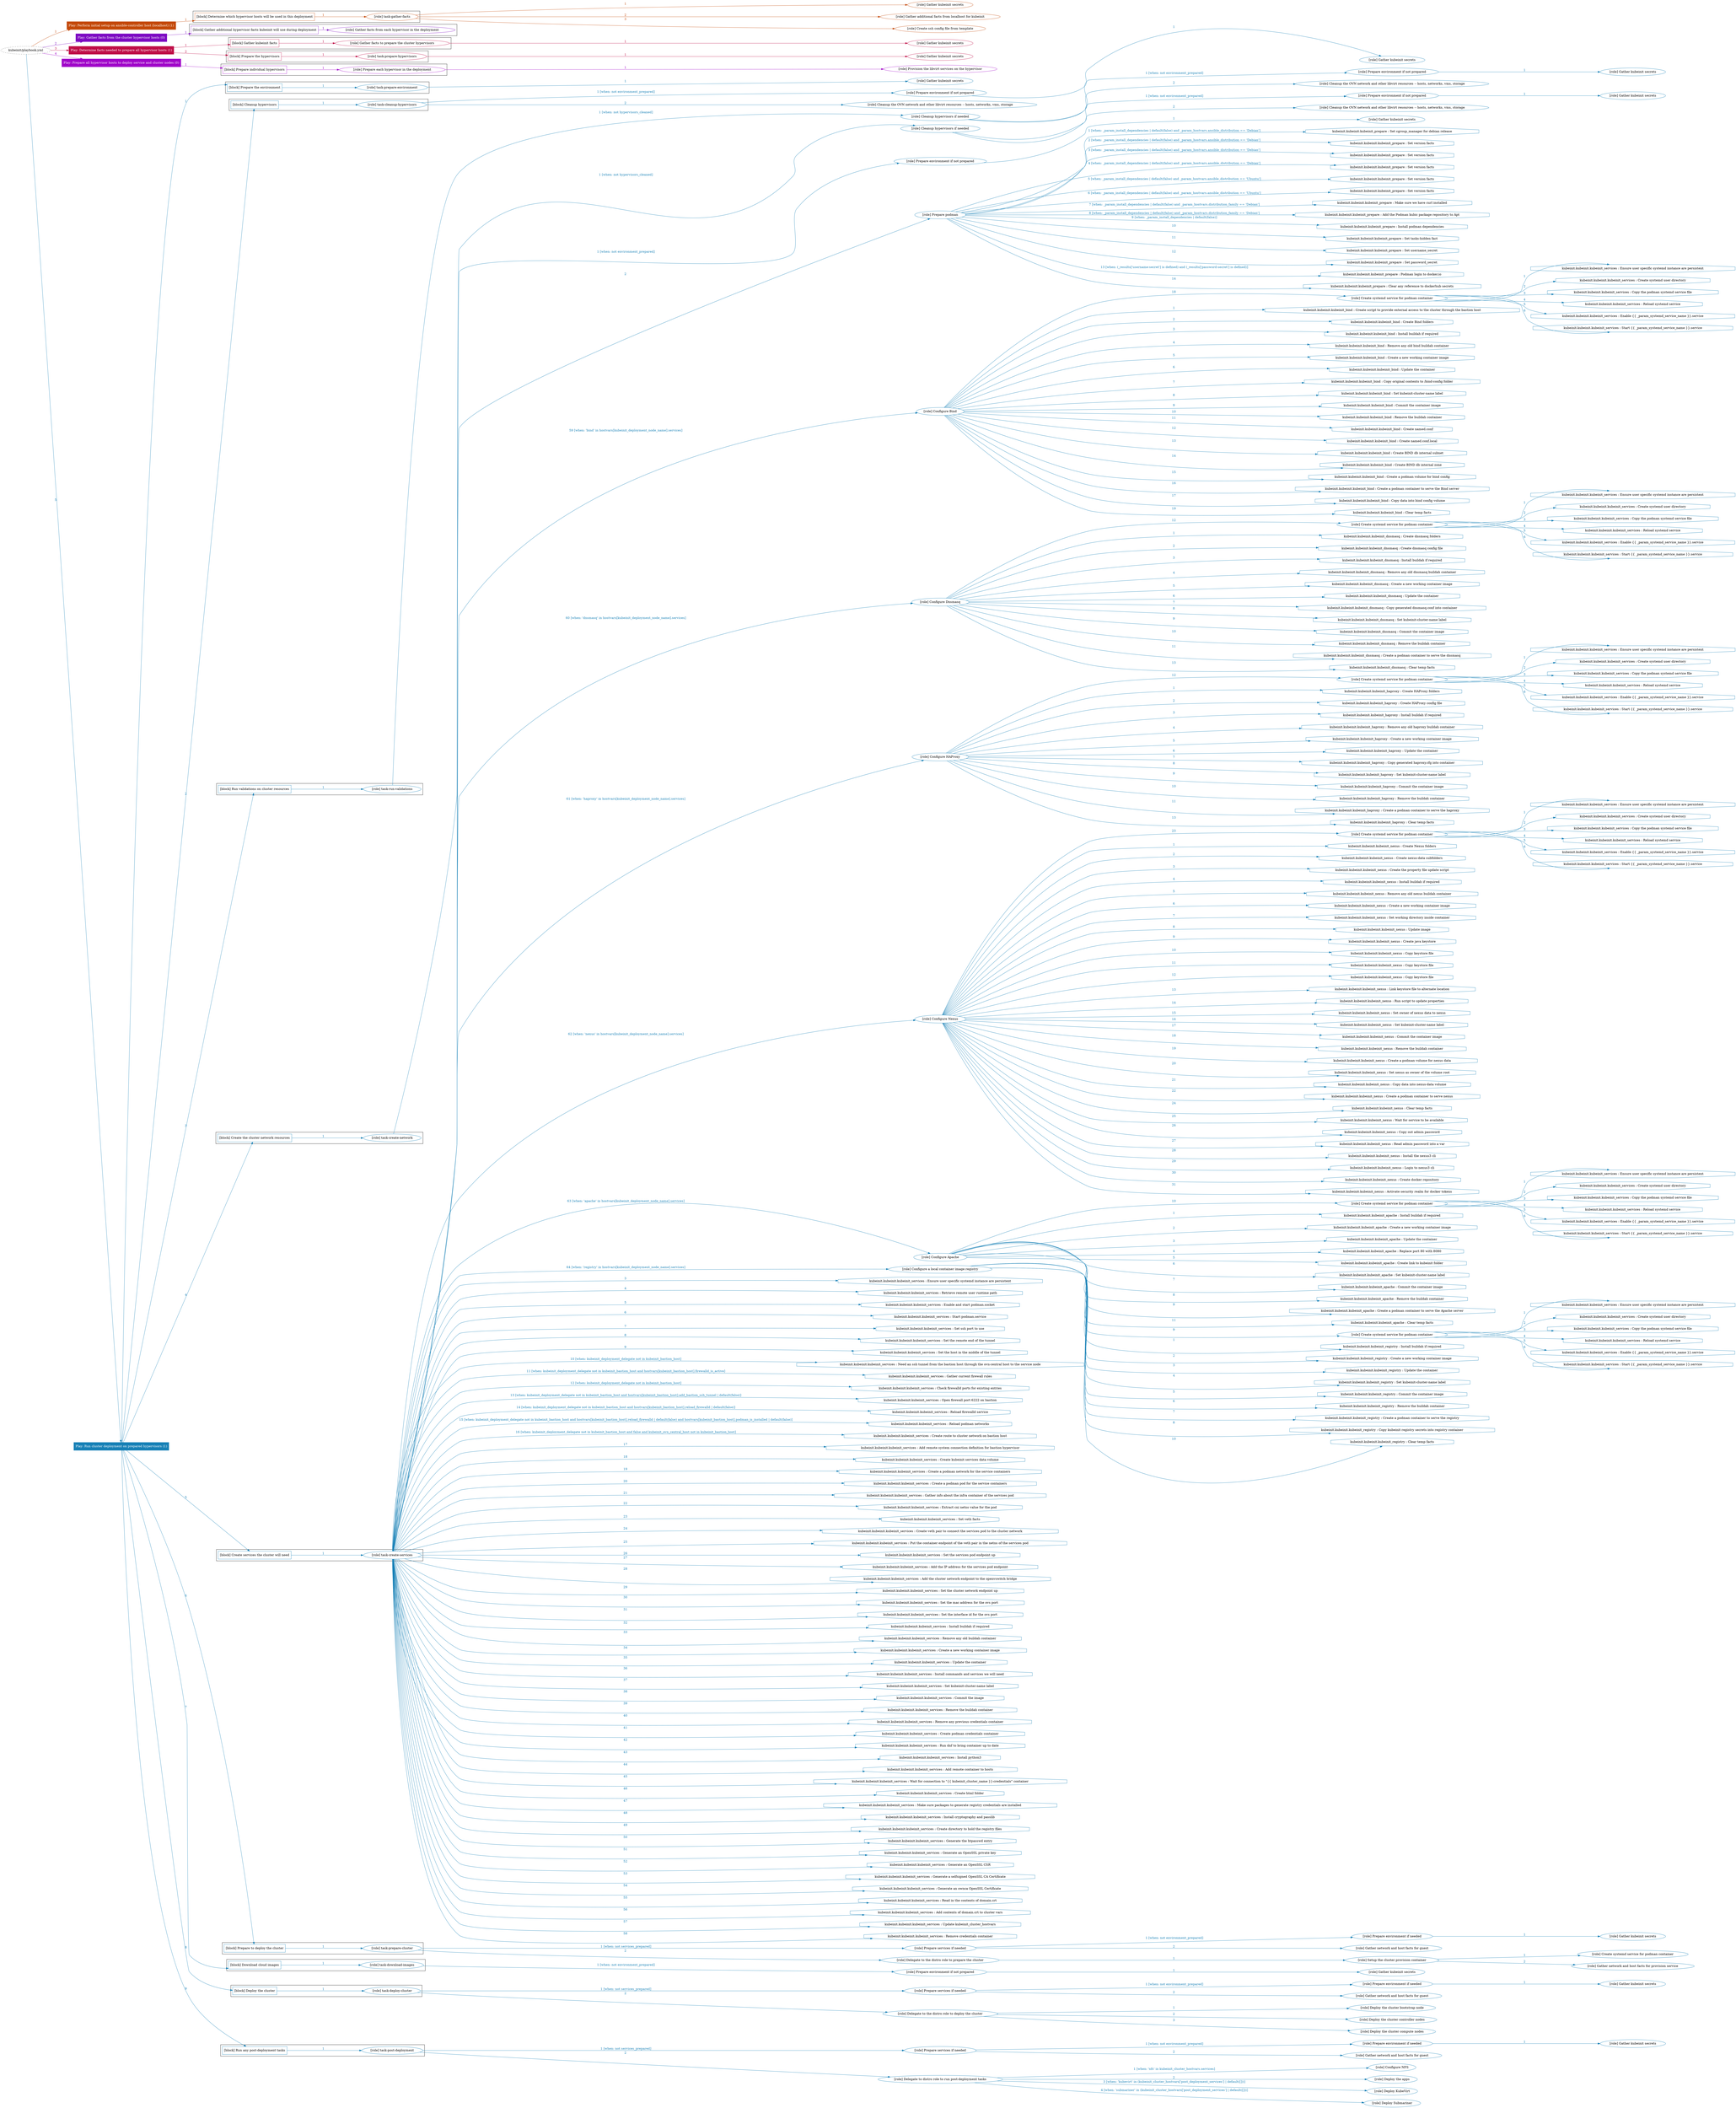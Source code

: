 digraph {
	graph [concentrate=true ordering=in rankdir=LR ratio=fill]
	edge [esep=5 sep=10]
	"kubeinit/playbook.yml" [URL="/home/runner/work/kubeinit/kubeinit/kubeinit/playbook.yml" id=playbook_2819f13b style=dotted]
	play_972c7d3d [label="Play: Perform initial setup on ansible-controller host (localhost) (1)" URL="/home/runner/work/kubeinit/kubeinit/kubeinit/playbook.yml" color="#c44908" fontcolor="#ffffff" id=play_972c7d3d shape=box style=filled tooltip=localhost]
	"kubeinit/playbook.yml" -> play_972c7d3d [label="1 " color="#c44908" fontcolor="#c44908" id=edge_4a208081 labeltooltip="1 " tooltip="1 "]
	subgraph "Gather kubeinit secrets" {
		role_67d527aa [label="[role] Gather kubeinit secrets" URL="/home/runner/.ansible/collections/ansible_collections/kubeinit/kubeinit/roles/kubeinit_prepare/tasks/build_hypervisors_group.yml" color="#c44908" id=role_67d527aa tooltip="Gather kubeinit secrets"]
	}
	subgraph "Gather additional facts from localhost for kubeinit" {
		role_8fcd59ca [label="[role] Gather additional facts from localhost for kubeinit" URL="/home/runner/.ansible/collections/ansible_collections/kubeinit/kubeinit/roles/kubeinit_prepare/tasks/build_hypervisors_group.yml" color="#c44908" id=role_8fcd59ca tooltip="Gather additional facts from localhost for kubeinit"]
	}
	subgraph "Create ssh config file from template" {
		role_afc193a3 [label="[role] Create ssh config file from template" URL="/home/runner/.ansible/collections/ansible_collections/kubeinit/kubeinit/roles/kubeinit_prepare/tasks/build_hypervisors_group.yml" color="#c44908" id=role_afc193a3 tooltip="Create ssh config file from template"]
	}
	subgraph "task-gather-facts" {
		role_d0a450ed [label="[role] task-gather-facts" URL="/home/runner/work/kubeinit/kubeinit/kubeinit/playbook.yml" color="#c44908" id=role_d0a450ed tooltip="task-gather-facts"]
		role_d0a450ed -> role_67d527aa [label="1 " color="#c44908" fontcolor="#c44908" id=edge_25233fae labeltooltip="1 " tooltip="1 "]
		role_d0a450ed -> role_8fcd59ca [label="2 " color="#c44908" fontcolor="#c44908" id=edge_e1a81ec7 labeltooltip="2 " tooltip="2 "]
		role_d0a450ed -> role_afc193a3 [label="3 " color="#c44908" fontcolor="#c44908" id=edge_09e80708 labeltooltip="3 " tooltip="3 "]
	}
	subgraph "Play: Perform initial setup on ansible-controller host (localhost) (1)" {
		play_972c7d3d -> block_d8c4283f [label=1 color="#c44908" fontcolor="#c44908" id=edge_0608ae25 labeltooltip=1 tooltip=1]
		subgraph cluster_block_d8c4283f {
			block_d8c4283f [label="[block] Determine which hypervisor hosts will be used in this deployment" URL="/home/runner/work/kubeinit/kubeinit/kubeinit/playbook.yml" color="#c44908" id=block_d8c4283f labeltooltip="Determine which hypervisor hosts will be used in this deployment" shape=box tooltip="Determine which hypervisor hosts will be used in this deployment"]
			block_d8c4283f -> role_d0a450ed [label="1 " color="#c44908" fontcolor="#c44908" id=edge_cad7bc75 labeltooltip="1 " tooltip="1 "]
		}
	}
	play_5544f10c [label="Play: Gather facts from the cluster hypervisor hosts (0)" URL="/home/runner/work/kubeinit/kubeinit/kubeinit/playbook.yml" color="#7d0ac2" fontcolor="#ffffff" id=play_5544f10c shape=box style=filled tooltip="Play: Gather facts from the cluster hypervisor hosts (0)"]
	"kubeinit/playbook.yml" -> play_5544f10c [label="2 " color="#7d0ac2" fontcolor="#7d0ac2" id=edge_077a8d98 labeltooltip="2 " tooltip="2 "]
	subgraph "Gather facts from each hypervisor in the deployment" {
		role_e1302b47 [label="[role] Gather facts from each hypervisor in the deployment" URL="/home/runner/work/kubeinit/kubeinit/kubeinit/playbook.yml" color="#7d0ac2" id=role_e1302b47 tooltip="Gather facts from each hypervisor in the deployment"]
	}
	subgraph "Play: Gather facts from the cluster hypervisor hosts (0)" {
		play_5544f10c -> block_525f0c87 [label=1 color="#7d0ac2" fontcolor="#7d0ac2" id=edge_605af571 labeltooltip=1 tooltip=1]
		subgraph cluster_block_525f0c87 {
			block_525f0c87 [label="[block] Gather additional hypervisor facts kubeinit will use during deployment" URL="/home/runner/work/kubeinit/kubeinit/kubeinit/playbook.yml" color="#7d0ac2" id=block_525f0c87 labeltooltip="Gather additional hypervisor facts kubeinit will use during deployment" shape=box tooltip="Gather additional hypervisor facts kubeinit will use during deployment"]
			block_525f0c87 -> role_e1302b47 [label="1 " color="#7d0ac2" fontcolor="#7d0ac2" id=edge_08b26e03 labeltooltip="1 " tooltip="1 "]
		}
	}
	play_c7444545 [label="Play: Determine facts needed to prepare all hypervisor hosts (1)" URL="/home/runner/work/kubeinit/kubeinit/kubeinit/playbook.yml" color="#bf0d47" fontcolor="#ffffff" id=play_c7444545 shape=box style=filled tooltip=localhost]
	"kubeinit/playbook.yml" -> play_c7444545 [label="3 " color="#bf0d47" fontcolor="#bf0d47" id=edge_0bbceb77 labeltooltip="3 " tooltip="3 "]
	subgraph "Gather kubeinit secrets" {
		role_9b8125a4 [label="[role] Gather kubeinit secrets" URL="/home/runner/.ansible/collections/ansible_collections/kubeinit/kubeinit/roles/kubeinit_prepare/tasks/gather_kubeinit_facts.yml" color="#bf0d47" id=role_9b8125a4 tooltip="Gather kubeinit secrets"]
	}
	subgraph "Gather facts to prepare the cluster hypervisors" {
		role_3921b62b [label="[role] Gather facts to prepare the cluster hypervisors" URL="/home/runner/work/kubeinit/kubeinit/kubeinit/playbook.yml" color="#bf0d47" id=role_3921b62b tooltip="Gather facts to prepare the cluster hypervisors"]
		role_3921b62b -> role_9b8125a4 [label="1 " color="#bf0d47" fontcolor="#bf0d47" id=edge_84ff913b labeltooltip="1 " tooltip="1 "]
	}
	subgraph "Gather kubeinit secrets" {
		role_f32a8fef [label="[role] Gather kubeinit secrets" URL="/home/runner/.ansible/collections/ansible_collections/kubeinit/kubeinit/roles/kubeinit_prepare/tasks/gather_kubeinit_facts.yml" color="#bf0d47" id=role_f32a8fef tooltip="Gather kubeinit secrets"]
	}
	subgraph "task-prepare-hypervisors" {
		role_9d49d1db [label="[role] task-prepare-hypervisors" URL="/home/runner/work/kubeinit/kubeinit/kubeinit/playbook.yml" color="#bf0d47" id=role_9d49d1db tooltip="task-prepare-hypervisors"]
		role_9d49d1db -> role_f32a8fef [label="1 " color="#bf0d47" fontcolor="#bf0d47" id=edge_7aaf6408 labeltooltip="1 " tooltip="1 "]
	}
	subgraph "Play: Determine facts needed to prepare all hypervisor hosts (1)" {
		play_c7444545 -> block_83f574c8 [label=1 color="#bf0d47" fontcolor="#bf0d47" id=edge_a06286d7 labeltooltip=1 tooltip=1]
		subgraph cluster_block_83f574c8 {
			block_83f574c8 [label="[block] Gather kubeinit facts" URL="/home/runner/work/kubeinit/kubeinit/kubeinit/playbook.yml" color="#bf0d47" id=block_83f574c8 labeltooltip="Gather kubeinit facts" shape=box tooltip="Gather kubeinit facts"]
			block_83f574c8 -> role_3921b62b [label="1 " color="#bf0d47" fontcolor="#bf0d47" id=edge_211e8e28 labeltooltip="1 " tooltip="1 "]
		}
		play_c7444545 -> block_b54cc649 [label=2 color="#bf0d47" fontcolor="#bf0d47" id=edge_511ae48f labeltooltip=2 tooltip=2]
		subgraph cluster_block_b54cc649 {
			block_b54cc649 [label="[block] Prepare the hypervisors" URL="/home/runner/work/kubeinit/kubeinit/kubeinit/playbook.yml" color="#bf0d47" id=block_b54cc649 labeltooltip="Prepare the hypervisors" shape=box tooltip="Prepare the hypervisors"]
			block_b54cc649 -> role_9d49d1db [label="1 " color="#bf0d47" fontcolor="#bf0d47" id=edge_864d18a4 labeltooltip="1 " tooltip="1 "]
		}
	}
	play_6983c31c [label="Play: Prepare all hypervisor hosts to deploy service and cluster nodes (0)" URL="/home/runner/work/kubeinit/kubeinit/kubeinit/playbook.yml" color="#a003c9" fontcolor="#ffffff" id=play_6983c31c shape=box style=filled tooltip="Play: Prepare all hypervisor hosts to deploy service and cluster nodes (0)"]
	"kubeinit/playbook.yml" -> play_6983c31c [label="4 " color="#a003c9" fontcolor="#a003c9" id=edge_e0b5e8b7 labeltooltip="4 " tooltip="4 "]
	subgraph "Provision the libvirt services on the hypervisor" {
		role_8186d711 [label="[role] Provision the libvirt services on the hypervisor" URL="/home/runner/.ansible/collections/ansible_collections/kubeinit/kubeinit/roles/kubeinit_prepare/tasks/prepare_hypervisor.yml" color="#a003c9" id=role_8186d711 tooltip="Provision the libvirt services on the hypervisor"]
	}
	subgraph "Prepare each hypervisor in the deployment" {
		role_99b417a5 [label="[role] Prepare each hypervisor in the deployment" URL="/home/runner/work/kubeinit/kubeinit/kubeinit/playbook.yml" color="#a003c9" id=role_99b417a5 tooltip="Prepare each hypervisor in the deployment"]
		role_99b417a5 -> role_8186d711 [label="1 " color="#a003c9" fontcolor="#a003c9" id=edge_70f1a795 labeltooltip="1 " tooltip="1 "]
	}
	subgraph "Play: Prepare all hypervisor hosts to deploy service and cluster nodes (0)" {
		play_6983c31c -> block_4537420d [label=1 color="#a003c9" fontcolor="#a003c9" id=edge_1787546a labeltooltip=1 tooltip=1]
		subgraph cluster_block_4537420d {
			block_4537420d [label="[block] Prepare individual hypervisors" URL="/home/runner/work/kubeinit/kubeinit/kubeinit/playbook.yml" color="#a003c9" id=block_4537420d labeltooltip="Prepare individual hypervisors" shape=box tooltip="Prepare individual hypervisors"]
			block_4537420d -> role_99b417a5 [label="1 " color="#a003c9" fontcolor="#a003c9" id=edge_94fe0e1e labeltooltip="1 " tooltip="1 "]
		}
	}
	play_af677432 [label="Play: Run cluster deployment on prepared hypervisors (1)" URL="/home/runner/work/kubeinit/kubeinit/kubeinit/playbook.yml" color="#1680b6" fontcolor="#ffffff" id=play_af677432 shape=box style=filled tooltip=localhost]
	"kubeinit/playbook.yml" -> play_af677432 [label="5 " color="#1680b6" fontcolor="#1680b6" id=edge_35f27ed3 labeltooltip="5 " tooltip="5 "]
	subgraph "Gather kubeinit secrets" {
		role_929acfb5 [label="[role] Gather kubeinit secrets" URL="/home/runner/.ansible/collections/ansible_collections/kubeinit/kubeinit/roles/kubeinit_prepare/tasks/gather_kubeinit_facts.yml" color="#1680b6" id=role_929acfb5 tooltip="Gather kubeinit secrets"]
	}
	subgraph "task-prepare-environment" {
		role_e13aab9a [label="[role] task-prepare-environment" URL="/home/runner/work/kubeinit/kubeinit/kubeinit/playbook.yml" color="#1680b6" id=role_e13aab9a tooltip="task-prepare-environment"]
		role_e13aab9a -> role_929acfb5 [label="1 " color="#1680b6" fontcolor="#1680b6" id=edge_a1586038 labeltooltip="1 " tooltip="1 "]
	}
	subgraph "Gather kubeinit secrets" {
		role_a62429c2 [label="[role] Gather kubeinit secrets" URL="/home/runner/.ansible/collections/ansible_collections/kubeinit/kubeinit/roles/kubeinit_prepare/tasks/gather_kubeinit_facts.yml" color="#1680b6" id=role_a62429c2 tooltip="Gather kubeinit secrets"]
	}
	subgraph "Prepare environment if not prepared" {
		role_26aaa63f [label="[role] Prepare environment if not prepared" URL="/home/runner/.ansible/collections/ansible_collections/kubeinit/kubeinit/roles/kubeinit_prepare/tasks/cleanup_hypervisors.yml" color="#1680b6" id=role_26aaa63f tooltip="Prepare environment if not prepared"]
		role_26aaa63f -> role_a62429c2 [label="1 " color="#1680b6" fontcolor="#1680b6" id=edge_e99e2158 labeltooltip="1 " tooltip="1 "]
	}
	subgraph "Cleanup the OVN network and other libvirt resources -- hosts, networks, vms, storage" {
		role_0443a667 [label="[role] Cleanup the OVN network and other libvirt resources -- hosts, networks, vms, storage" URL="/home/runner/.ansible/collections/ansible_collections/kubeinit/kubeinit/roles/kubeinit_prepare/tasks/cleanup_hypervisors.yml" color="#1680b6" id=role_0443a667 tooltip="Cleanup the OVN network and other libvirt resources -- hosts, networks, vms, storage"]
	}
	subgraph "task-cleanup-hypervisors" {
		role_f78a10a8 [label="[role] task-cleanup-hypervisors" URL="/home/runner/work/kubeinit/kubeinit/kubeinit/playbook.yml" color="#1680b6" id=role_f78a10a8 tooltip="task-cleanup-hypervisors"]
		role_f78a10a8 -> role_26aaa63f [label="1 [when: not environment_prepared]" color="#1680b6" fontcolor="#1680b6" id=edge_72280503 labeltooltip="1 [when: not environment_prepared]" tooltip="1 [when: not environment_prepared]"]
		role_f78a10a8 -> role_0443a667 [label="2 " color="#1680b6" fontcolor="#1680b6" id=edge_e3476490 labeltooltip="2 " tooltip="2 "]
	}
	subgraph "Gather kubeinit secrets" {
		role_67fa8bed [label="[role] Gather kubeinit secrets" URL="/home/runner/.ansible/collections/ansible_collections/kubeinit/kubeinit/roles/kubeinit_prepare/tasks/gather_kubeinit_facts.yml" color="#1680b6" id=role_67fa8bed tooltip="Gather kubeinit secrets"]
	}
	subgraph "Prepare environment if not prepared" {
		role_c6c5ef89 [label="[role] Prepare environment if not prepared" URL="/home/runner/.ansible/collections/ansible_collections/kubeinit/kubeinit/roles/kubeinit_prepare/tasks/cleanup_hypervisors.yml" color="#1680b6" id=role_c6c5ef89 tooltip="Prepare environment if not prepared"]
		role_c6c5ef89 -> role_67fa8bed [label="1 " color="#1680b6" fontcolor="#1680b6" id=edge_9fec0f2e labeltooltip="1 " tooltip="1 "]
	}
	subgraph "Cleanup the OVN network and other libvirt resources -- hosts, networks, vms, storage" {
		role_8f444820 [label="[role] Cleanup the OVN network and other libvirt resources -- hosts, networks, vms, storage" URL="/home/runner/.ansible/collections/ansible_collections/kubeinit/kubeinit/roles/kubeinit_prepare/tasks/cleanup_hypervisors.yml" color="#1680b6" id=role_8f444820 tooltip="Cleanup the OVN network and other libvirt resources -- hosts, networks, vms, storage"]
	}
	subgraph "Cleanup hypervisors if needed" {
		role_3f011efa [label="[role] Cleanup hypervisors if needed" URL="/home/runner/.ansible/collections/ansible_collections/kubeinit/kubeinit/roles/kubeinit_validations/tasks/main.yml" color="#1680b6" id=role_3f011efa tooltip="Cleanup hypervisors if needed"]
		role_3f011efa -> role_c6c5ef89 [label="1 [when: not environment_prepared]" color="#1680b6" fontcolor="#1680b6" id=edge_c927d191 labeltooltip="1 [when: not environment_prepared]" tooltip="1 [when: not environment_prepared]"]
		role_3f011efa -> role_8f444820 [label="2 " color="#1680b6" fontcolor="#1680b6" id=edge_43125c04 labeltooltip="2 " tooltip="2 "]
	}
	subgraph "task-run-validations" {
		role_027e3312 [label="[role] task-run-validations" URL="/home/runner/work/kubeinit/kubeinit/kubeinit/playbook.yml" color="#1680b6" id=role_027e3312 tooltip="task-run-validations"]
		role_027e3312 -> role_3f011efa [label="1 [when: not hypervisors_cleaned]" color="#1680b6" fontcolor="#1680b6" id=edge_9263b467 labeltooltip="1 [when: not hypervisors_cleaned]" tooltip="1 [when: not hypervisors_cleaned]"]
	}
	subgraph "Gather kubeinit secrets" {
		role_79efac01 [label="[role] Gather kubeinit secrets" URL="/home/runner/.ansible/collections/ansible_collections/kubeinit/kubeinit/roles/kubeinit_prepare/tasks/gather_kubeinit_facts.yml" color="#1680b6" id=role_79efac01 tooltip="Gather kubeinit secrets"]
	}
	subgraph "Prepare environment if not prepared" {
		role_ed96fa1d [label="[role] Prepare environment if not prepared" URL="/home/runner/.ansible/collections/ansible_collections/kubeinit/kubeinit/roles/kubeinit_prepare/tasks/cleanup_hypervisors.yml" color="#1680b6" id=role_ed96fa1d tooltip="Prepare environment if not prepared"]
		role_ed96fa1d -> role_79efac01 [label="1 " color="#1680b6" fontcolor="#1680b6" id=edge_ee40b5a2 labeltooltip="1 " tooltip="1 "]
	}
	subgraph "Cleanup the OVN network and other libvirt resources -- hosts, networks, vms, storage" {
		role_16b0a9a8 [label="[role] Cleanup the OVN network and other libvirt resources -- hosts, networks, vms, storage" URL="/home/runner/.ansible/collections/ansible_collections/kubeinit/kubeinit/roles/kubeinit_prepare/tasks/cleanup_hypervisors.yml" color="#1680b6" id=role_16b0a9a8 tooltip="Cleanup the OVN network and other libvirt resources -- hosts, networks, vms, storage"]
	}
	subgraph "Cleanup hypervisors if needed" {
		role_d240d9a1 [label="[role] Cleanup hypervisors if needed" URL="/home/runner/.ansible/collections/ansible_collections/kubeinit/kubeinit/roles/kubeinit_libvirt/tasks/create_network.yml" color="#1680b6" id=role_d240d9a1 tooltip="Cleanup hypervisors if needed"]
		role_d240d9a1 -> role_ed96fa1d [label="1 [when: not environment_prepared]" color="#1680b6" fontcolor="#1680b6" id=edge_46543015 labeltooltip="1 [when: not environment_prepared]" tooltip="1 [when: not environment_prepared]"]
		role_d240d9a1 -> role_16b0a9a8 [label="2 " color="#1680b6" fontcolor="#1680b6" id=edge_89ccf434 labeltooltip="2 " tooltip="2 "]
	}
	subgraph "task-create-network" {
		role_0af6fc00 [label="[role] task-create-network" URL="/home/runner/work/kubeinit/kubeinit/kubeinit/playbook.yml" color="#1680b6" id=role_0af6fc00 tooltip="task-create-network"]
		role_0af6fc00 -> role_d240d9a1 [label="1 [when: not hypervisors_cleaned]" color="#1680b6" fontcolor="#1680b6" id=edge_295ebcc7 labeltooltip="1 [when: not hypervisors_cleaned]" tooltip="1 [when: not hypervisors_cleaned]"]
	}
	subgraph "Gather kubeinit secrets" {
		role_6c498840 [label="[role] Gather kubeinit secrets" URL="/home/runner/.ansible/collections/ansible_collections/kubeinit/kubeinit/roles/kubeinit_prepare/tasks/gather_kubeinit_facts.yml" color="#1680b6" id=role_6c498840 tooltip="Gather kubeinit secrets"]
	}
	subgraph "Prepare environment if not prepared" {
		role_ed7d9f5a [label="[role] Prepare environment if not prepared" URL="/home/runner/.ansible/collections/ansible_collections/kubeinit/kubeinit/roles/kubeinit_services/tasks/main.yml" color="#1680b6" id=role_ed7d9f5a tooltip="Prepare environment if not prepared"]
		role_ed7d9f5a -> role_6c498840 [label="1 " color="#1680b6" fontcolor="#1680b6" id=edge_02314a75 labeltooltip="1 " tooltip="1 "]
	}
	subgraph "Prepare podman" {
		role_f249c255 [label="[role] Prepare podman" URL="/home/runner/.ansible/collections/ansible_collections/kubeinit/kubeinit/roles/kubeinit_services/tasks/00_create_service_pod.yml" color="#1680b6" id=role_f249c255 tooltip="Prepare podman"]
		task_8be6d1f4 [label="kubeinit.kubeinit.kubeinit_prepare : Set cgroup_manager for debian release" URL="/home/runner/.ansible/collections/ansible_collections/kubeinit/kubeinit/roles/kubeinit_prepare/tasks/prepare_podman.yml" color="#1680b6" id=task_8be6d1f4 shape=octagon tooltip="kubeinit.kubeinit.kubeinit_prepare : Set cgroup_manager for debian release"]
		role_f249c255 -> task_8be6d1f4 [label="1 [when: _param_install_dependencies | default(false) and _param_hostvars.ansible_distribution == 'Debian']" color="#1680b6" fontcolor="#1680b6" id=edge_561c0da2 labeltooltip="1 [when: _param_install_dependencies | default(false) and _param_hostvars.ansible_distribution == 'Debian']" tooltip="1 [when: _param_install_dependencies | default(false) and _param_hostvars.ansible_distribution == 'Debian']"]
		task_133ba8bb [label="kubeinit.kubeinit.kubeinit_prepare : Set version facts" URL="/home/runner/.ansible/collections/ansible_collections/kubeinit/kubeinit/roles/kubeinit_prepare/tasks/prepare_podman.yml" color="#1680b6" id=task_133ba8bb shape=octagon tooltip="kubeinit.kubeinit.kubeinit_prepare : Set version facts"]
		role_f249c255 -> task_133ba8bb [label="2 [when: _param_install_dependencies | default(false) and _param_hostvars.ansible_distribution == 'Debian']" color="#1680b6" fontcolor="#1680b6" id=edge_ab44379d labeltooltip="2 [when: _param_install_dependencies | default(false) and _param_hostvars.ansible_distribution == 'Debian']" tooltip="2 [when: _param_install_dependencies | default(false) and _param_hostvars.ansible_distribution == 'Debian']"]
		task_966e50f0 [label="kubeinit.kubeinit.kubeinit_prepare : Set version facts" URL="/home/runner/.ansible/collections/ansible_collections/kubeinit/kubeinit/roles/kubeinit_prepare/tasks/prepare_podman.yml" color="#1680b6" id=task_966e50f0 shape=octagon tooltip="kubeinit.kubeinit.kubeinit_prepare : Set version facts"]
		role_f249c255 -> task_966e50f0 [label="3 [when: _param_install_dependencies | default(false) and _param_hostvars.ansible_distribution == 'Debian']" color="#1680b6" fontcolor="#1680b6" id=edge_65e2e2ab labeltooltip="3 [when: _param_install_dependencies | default(false) and _param_hostvars.ansible_distribution == 'Debian']" tooltip="3 [when: _param_install_dependencies | default(false) and _param_hostvars.ansible_distribution == 'Debian']"]
		task_e22cbbd3 [label="kubeinit.kubeinit.kubeinit_prepare : Set version facts" URL="/home/runner/.ansible/collections/ansible_collections/kubeinit/kubeinit/roles/kubeinit_prepare/tasks/prepare_podman.yml" color="#1680b6" id=task_e22cbbd3 shape=octagon tooltip="kubeinit.kubeinit.kubeinit_prepare : Set version facts"]
		role_f249c255 -> task_e22cbbd3 [label="4 [when: _param_install_dependencies | default(false) and _param_hostvars.ansible_distribution == 'Debian']" color="#1680b6" fontcolor="#1680b6" id=edge_739ad188 labeltooltip="4 [when: _param_install_dependencies | default(false) and _param_hostvars.ansible_distribution == 'Debian']" tooltip="4 [when: _param_install_dependencies | default(false) and _param_hostvars.ansible_distribution == 'Debian']"]
		task_748b750d [label="kubeinit.kubeinit.kubeinit_prepare : Set version facts" URL="/home/runner/.ansible/collections/ansible_collections/kubeinit/kubeinit/roles/kubeinit_prepare/tasks/prepare_podman.yml" color="#1680b6" id=task_748b750d shape=octagon tooltip="kubeinit.kubeinit.kubeinit_prepare : Set version facts"]
		role_f249c255 -> task_748b750d [label="5 [when: _param_install_dependencies | default(false) and _param_hostvars.ansible_distribution == 'Ubuntu']" color="#1680b6" fontcolor="#1680b6" id=edge_f15c2d3c labeltooltip="5 [when: _param_install_dependencies | default(false) and _param_hostvars.ansible_distribution == 'Ubuntu']" tooltip="5 [when: _param_install_dependencies | default(false) and _param_hostvars.ansible_distribution == 'Ubuntu']"]
		task_64c67ea2 [label="kubeinit.kubeinit.kubeinit_prepare : Set version facts" URL="/home/runner/.ansible/collections/ansible_collections/kubeinit/kubeinit/roles/kubeinit_prepare/tasks/prepare_podman.yml" color="#1680b6" id=task_64c67ea2 shape=octagon tooltip="kubeinit.kubeinit.kubeinit_prepare : Set version facts"]
		role_f249c255 -> task_64c67ea2 [label="6 [when: _param_install_dependencies | default(false) and _param_hostvars.ansible_distribution == 'Ubuntu']" color="#1680b6" fontcolor="#1680b6" id=edge_aa58c9cd labeltooltip="6 [when: _param_install_dependencies | default(false) and _param_hostvars.ansible_distribution == 'Ubuntu']" tooltip="6 [when: _param_install_dependencies | default(false) and _param_hostvars.ansible_distribution == 'Ubuntu']"]
		task_fb9d3bd7 [label="kubeinit.kubeinit.kubeinit_prepare : Make sure we have curl installed" URL="/home/runner/.ansible/collections/ansible_collections/kubeinit/kubeinit/roles/kubeinit_prepare/tasks/prepare_podman.yml" color="#1680b6" id=task_fb9d3bd7 shape=octagon tooltip="kubeinit.kubeinit.kubeinit_prepare : Make sure we have curl installed"]
		role_f249c255 -> task_fb9d3bd7 [label="7 [when: _param_install_dependencies | default(false) and _param_hostvars.distribution_family == 'Debian']" color="#1680b6" fontcolor="#1680b6" id=edge_d56ed148 labeltooltip="7 [when: _param_install_dependencies | default(false) and _param_hostvars.distribution_family == 'Debian']" tooltip="7 [when: _param_install_dependencies | default(false) and _param_hostvars.distribution_family == 'Debian']"]
		task_d241e5c6 [label="kubeinit.kubeinit.kubeinit_prepare : Add the Podman kubic package repository to Apt" URL="/home/runner/.ansible/collections/ansible_collections/kubeinit/kubeinit/roles/kubeinit_prepare/tasks/prepare_podman.yml" color="#1680b6" id=task_d241e5c6 shape=octagon tooltip="kubeinit.kubeinit.kubeinit_prepare : Add the Podman kubic package repository to Apt"]
		role_f249c255 -> task_d241e5c6 [label="8 [when: _param_install_dependencies | default(false) and _param_hostvars.distribution_family == 'Debian']" color="#1680b6" fontcolor="#1680b6" id=edge_e5f0db7f labeltooltip="8 [when: _param_install_dependencies | default(false) and _param_hostvars.distribution_family == 'Debian']" tooltip="8 [when: _param_install_dependencies | default(false) and _param_hostvars.distribution_family == 'Debian']"]
		task_7da356e0 [label="kubeinit.kubeinit.kubeinit_prepare : Install podman dependencies" URL="/home/runner/.ansible/collections/ansible_collections/kubeinit/kubeinit/roles/kubeinit_prepare/tasks/prepare_podman.yml" color="#1680b6" id=task_7da356e0 shape=octagon tooltip="kubeinit.kubeinit.kubeinit_prepare : Install podman dependencies"]
		role_f249c255 -> task_7da356e0 [label="9 [when: _param_install_dependencies | default(false)]" color="#1680b6" fontcolor="#1680b6" id=edge_5d0f319b labeltooltip="9 [when: _param_install_dependencies | default(false)]" tooltip="9 [when: _param_install_dependencies | default(false)]"]
		task_3c65b8e9 [label="kubeinit.kubeinit.kubeinit_prepare : Set tasks-hidden fact" URL="/home/runner/.ansible/collections/ansible_collections/kubeinit/kubeinit/roles/kubeinit_prepare/tasks/prepare_podman.yml" color="#1680b6" id=task_3c65b8e9 shape=octagon tooltip="kubeinit.kubeinit.kubeinit_prepare : Set tasks-hidden fact"]
		role_f249c255 -> task_3c65b8e9 [label="10 " color="#1680b6" fontcolor="#1680b6" id=edge_5ef1224e labeltooltip="10 " tooltip="10 "]
		task_0d375938 [label="kubeinit.kubeinit.kubeinit_prepare : Set username_secret" URL="/home/runner/.ansible/collections/ansible_collections/kubeinit/kubeinit/roles/kubeinit_prepare/tasks/prepare_podman.yml" color="#1680b6" id=task_0d375938 shape=octagon tooltip="kubeinit.kubeinit.kubeinit_prepare : Set username_secret"]
		role_f249c255 -> task_0d375938 [label="11 " color="#1680b6" fontcolor="#1680b6" id=edge_2845028a labeltooltip="11 " tooltip="11 "]
		task_accd96bc [label="kubeinit.kubeinit.kubeinit_prepare : Set password_secret" URL="/home/runner/.ansible/collections/ansible_collections/kubeinit/kubeinit/roles/kubeinit_prepare/tasks/prepare_podman.yml" color="#1680b6" id=task_accd96bc shape=octagon tooltip="kubeinit.kubeinit.kubeinit_prepare : Set password_secret"]
		role_f249c255 -> task_accd96bc [label="12 " color="#1680b6" fontcolor="#1680b6" id=edge_c235a9d7 labeltooltip="12 " tooltip="12 "]
		task_ab5a6ef9 [label="kubeinit.kubeinit.kubeinit_prepare : Podman login to docker.io" URL="/home/runner/.ansible/collections/ansible_collections/kubeinit/kubeinit/roles/kubeinit_prepare/tasks/prepare_podman.yml" color="#1680b6" id=task_ab5a6ef9 shape=octagon tooltip="kubeinit.kubeinit.kubeinit_prepare : Podman login to docker.io"]
		role_f249c255 -> task_ab5a6ef9 [label="13 [when: (_results['username-secret'] is defined) and (_results['password-secret'] is defined)]" color="#1680b6" fontcolor="#1680b6" id=edge_b6d6a8f9 labeltooltip="13 [when: (_results['username-secret'] is defined) and (_results['password-secret'] is defined)]" tooltip="13 [when: (_results['username-secret'] is defined) and (_results['password-secret'] is defined)]"]
		task_2e799aa3 [label="kubeinit.kubeinit.kubeinit_prepare : Clear any reference to dockerhub secrets" URL="/home/runner/.ansible/collections/ansible_collections/kubeinit/kubeinit/roles/kubeinit_prepare/tasks/prepare_podman.yml" color="#1680b6" id=task_2e799aa3 shape=octagon tooltip="kubeinit.kubeinit.kubeinit_prepare : Clear any reference to dockerhub secrets"]
		role_f249c255 -> task_2e799aa3 [label="14 " color="#1680b6" fontcolor="#1680b6" id=edge_37670f9f labeltooltip="14 " tooltip="14 "]
	}
	subgraph "Create systemd service for podman container" {
		role_f9dceb24 [label="[role] Create systemd service for podman container" URL="/home/runner/.ansible/collections/ansible_collections/kubeinit/kubeinit/roles/kubeinit_bind/tasks/main.yml" color="#1680b6" id=role_f9dceb24 tooltip="Create systemd service for podman container"]
		task_690bdbbd [label="kubeinit.kubeinit.kubeinit_services : Ensure user specific systemd instance are persistent" URL="/home/runner/.ansible/collections/ansible_collections/kubeinit/kubeinit/roles/kubeinit_services/tasks/create_managed_service.yml" color="#1680b6" id=task_690bdbbd shape=octagon tooltip="kubeinit.kubeinit.kubeinit_services : Ensure user specific systemd instance are persistent"]
		role_f9dceb24 -> task_690bdbbd [label="1 " color="#1680b6" fontcolor="#1680b6" id=edge_6479e735 labeltooltip="1 " tooltip="1 "]
		task_24099b8a [label="kubeinit.kubeinit.kubeinit_services : Create systemd user directory" URL="/home/runner/.ansible/collections/ansible_collections/kubeinit/kubeinit/roles/kubeinit_services/tasks/create_managed_service.yml" color="#1680b6" id=task_24099b8a shape=octagon tooltip="kubeinit.kubeinit.kubeinit_services : Create systemd user directory"]
		role_f9dceb24 -> task_24099b8a [label="2 " color="#1680b6" fontcolor="#1680b6" id=edge_2a2e3e48 labeltooltip="2 " tooltip="2 "]
		task_9de74a9a [label="kubeinit.kubeinit.kubeinit_services : Copy the podman systemd service file" URL="/home/runner/.ansible/collections/ansible_collections/kubeinit/kubeinit/roles/kubeinit_services/tasks/create_managed_service.yml" color="#1680b6" id=task_9de74a9a shape=octagon tooltip="kubeinit.kubeinit.kubeinit_services : Copy the podman systemd service file"]
		role_f9dceb24 -> task_9de74a9a [label="3 " color="#1680b6" fontcolor="#1680b6" id=edge_22c529ba labeltooltip="3 " tooltip="3 "]
		task_159b7e1a [label="kubeinit.kubeinit.kubeinit_services : Reload systemd service" URL="/home/runner/.ansible/collections/ansible_collections/kubeinit/kubeinit/roles/kubeinit_services/tasks/create_managed_service.yml" color="#1680b6" id=task_159b7e1a shape=octagon tooltip="kubeinit.kubeinit.kubeinit_services : Reload systemd service"]
		role_f9dceb24 -> task_159b7e1a [label="4 " color="#1680b6" fontcolor="#1680b6" id=edge_08e94701 labeltooltip="4 " tooltip="4 "]
		task_21ec175d [label="kubeinit.kubeinit.kubeinit_services : Enable {{ _param_systemd_service_name }}.service" URL="/home/runner/.ansible/collections/ansible_collections/kubeinit/kubeinit/roles/kubeinit_services/tasks/create_managed_service.yml" color="#1680b6" id=task_21ec175d shape=octagon tooltip="kubeinit.kubeinit.kubeinit_services : Enable {{ _param_systemd_service_name }}.service"]
		role_f9dceb24 -> task_21ec175d [label="5 " color="#1680b6" fontcolor="#1680b6" id=edge_d40c1216 labeltooltip="5 " tooltip="5 "]
		task_1909d881 [label="kubeinit.kubeinit.kubeinit_services : Start {{ _param_systemd_service_name }}.service" URL="/home/runner/.ansible/collections/ansible_collections/kubeinit/kubeinit/roles/kubeinit_services/tasks/create_managed_service.yml" color="#1680b6" id=task_1909d881 shape=octagon tooltip="kubeinit.kubeinit.kubeinit_services : Start {{ _param_systemd_service_name }}.service"]
		role_f9dceb24 -> task_1909d881 [label="6 " color="#1680b6" fontcolor="#1680b6" id=edge_63f21b15 labeltooltip="6 " tooltip="6 "]
	}
	subgraph "Configure Bind" {
		role_38465c7f [label="[role] Configure Bind" URL="/home/runner/.ansible/collections/ansible_collections/kubeinit/kubeinit/roles/kubeinit_services/tasks/start_services_containers.yml" color="#1680b6" id=role_38465c7f tooltip="Configure Bind"]
		task_d0cb6d40 [label="kubeinit.kubeinit.kubeinit_bind : Create script to provide external access to the cluster through the bastion host" URL="/home/runner/.ansible/collections/ansible_collections/kubeinit/kubeinit/roles/kubeinit_bind/tasks/main.yml" color="#1680b6" id=task_d0cb6d40 shape=octagon tooltip="kubeinit.kubeinit.kubeinit_bind : Create script to provide external access to the cluster through the bastion host"]
		role_38465c7f -> task_d0cb6d40 [label="1 " color="#1680b6" fontcolor="#1680b6" id=edge_34389b07 labeltooltip="1 " tooltip="1 "]
		task_3ac87133 [label="kubeinit.kubeinit.kubeinit_bind : Create Bind folders" URL="/home/runner/.ansible/collections/ansible_collections/kubeinit/kubeinit/roles/kubeinit_bind/tasks/main.yml" color="#1680b6" id=task_3ac87133 shape=octagon tooltip="kubeinit.kubeinit.kubeinit_bind : Create Bind folders"]
		role_38465c7f -> task_3ac87133 [label="2 " color="#1680b6" fontcolor="#1680b6" id=edge_5948b37a labeltooltip="2 " tooltip="2 "]
		task_5c913337 [label="kubeinit.kubeinit.kubeinit_bind : Install buildah if required" URL="/home/runner/.ansible/collections/ansible_collections/kubeinit/kubeinit/roles/kubeinit_bind/tasks/main.yml" color="#1680b6" id=task_5c913337 shape=octagon tooltip="kubeinit.kubeinit.kubeinit_bind : Install buildah if required"]
		role_38465c7f -> task_5c913337 [label="3 " color="#1680b6" fontcolor="#1680b6" id=edge_07d153d8 labeltooltip="3 " tooltip="3 "]
		task_c25e2856 [label="kubeinit.kubeinit.kubeinit_bind : Remove any old bind buildah container" URL="/home/runner/.ansible/collections/ansible_collections/kubeinit/kubeinit/roles/kubeinit_bind/tasks/main.yml" color="#1680b6" id=task_c25e2856 shape=octagon tooltip="kubeinit.kubeinit.kubeinit_bind : Remove any old bind buildah container"]
		role_38465c7f -> task_c25e2856 [label="4 " color="#1680b6" fontcolor="#1680b6" id=edge_5c6bfc5f labeltooltip="4 " tooltip="4 "]
		task_b3ac7405 [label="kubeinit.kubeinit.kubeinit_bind : Create a new working container image" URL="/home/runner/.ansible/collections/ansible_collections/kubeinit/kubeinit/roles/kubeinit_bind/tasks/main.yml" color="#1680b6" id=task_b3ac7405 shape=octagon tooltip="kubeinit.kubeinit.kubeinit_bind : Create a new working container image"]
		role_38465c7f -> task_b3ac7405 [label="5 " color="#1680b6" fontcolor="#1680b6" id=edge_e63f38c8 labeltooltip="5 " tooltip="5 "]
		task_ae9dbc3a [label="kubeinit.kubeinit.kubeinit_bind : Update the container" URL="/home/runner/.ansible/collections/ansible_collections/kubeinit/kubeinit/roles/kubeinit_bind/tasks/main.yml" color="#1680b6" id=task_ae9dbc3a shape=octagon tooltip="kubeinit.kubeinit.kubeinit_bind : Update the container"]
		role_38465c7f -> task_ae9dbc3a [label="6 " color="#1680b6" fontcolor="#1680b6" id=edge_4f5f266b labeltooltip="6 " tooltip="6 "]
		task_b9ddd36b [label="kubeinit.kubeinit.kubeinit_bind : Copy original contents to /bind-config folder" URL="/home/runner/.ansible/collections/ansible_collections/kubeinit/kubeinit/roles/kubeinit_bind/tasks/main.yml" color="#1680b6" id=task_b9ddd36b shape=octagon tooltip="kubeinit.kubeinit.kubeinit_bind : Copy original contents to /bind-config folder"]
		role_38465c7f -> task_b9ddd36b [label="7 " color="#1680b6" fontcolor="#1680b6" id=edge_116a5307 labeltooltip="7 " tooltip="7 "]
		task_1ff384a3 [label="kubeinit.kubeinit.kubeinit_bind : Set kubeinit-cluster-name label" URL="/home/runner/.ansible/collections/ansible_collections/kubeinit/kubeinit/roles/kubeinit_bind/tasks/main.yml" color="#1680b6" id=task_1ff384a3 shape=octagon tooltip="kubeinit.kubeinit.kubeinit_bind : Set kubeinit-cluster-name label"]
		role_38465c7f -> task_1ff384a3 [label="8 " color="#1680b6" fontcolor="#1680b6" id=edge_0c016f29 labeltooltip="8 " tooltip="8 "]
		task_ee97787b [label="kubeinit.kubeinit.kubeinit_bind : Commit the container image" URL="/home/runner/.ansible/collections/ansible_collections/kubeinit/kubeinit/roles/kubeinit_bind/tasks/main.yml" color="#1680b6" id=task_ee97787b shape=octagon tooltip="kubeinit.kubeinit.kubeinit_bind : Commit the container image"]
		role_38465c7f -> task_ee97787b [label="9 " color="#1680b6" fontcolor="#1680b6" id=edge_0b4f9c82 labeltooltip="9 " tooltip="9 "]
		task_35f70925 [label="kubeinit.kubeinit.kubeinit_bind : Remove the buildah container" URL="/home/runner/.ansible/collections/ansible_collections/kubeinit/kubeinit/roles/kubeinit_bind/tasks/main.yml" color="#1680b6" id=task_35f70925 shape=octagon tooltip="kubeinit.kubeinit.kubeinit_bind : Remove the buildah container"]
		role_38465c7f -> task_35f70925 [label="10 " color="#1680b6" fontcolor="#1680b6" id=edge_93b8c5bc labeltooltip="10 " tooltip="10 "]
		task_71b83602 [label="kubeinit.kubeinit.kubeinit_bind : Create named.conf" URL="/home/runner/.ansible/collections/ansible_collections/kubeinit/kubeinit/roles/kubeinit_bind/tasks/main.yml" color="#1680b6" id=task_71b83602 shape=octagon tooltip="kubeinit.kubeinit.kubeinit_bind : Create named.conf"]
		role_38465c7f -> task_71b83602 [label="11 " color="#1680b6" fontcolor="#1680b6" id=edge_5ac1098e labeltooltip="11 " tooltip="11 "]
		task_3d8513e8 [label="kubeinit.kubeinit.kubeinit_bind : Create named.conf.local" URL="/home/runner/.ansible/collections/ansible_collections/kubeinit/kubeinit/roles/kubeinit_bind/tasks/main.yml" color="#1680b6" id=task_3d8513e8 shape=octagon tooltip="kubeinit.kubeinit.kubeinit_bind : Create named.conf.local"]
		role_38465c7f -> task_3d8513e8 [label="12 " color="#1680b6" fontcolor="#1680b6" id=edge_51b27fdd labeltooltip="12 " tooltip="12 "]
		task_00dd8f3d [label="kubeinit.kubeinit.kubeinit_bind : Create BIND db internal subnet" URL="/home/runner/.ansible/collections/ansible_collections/kubeinit/kubeinit/roles/kubeinit_bind/tasks/main.yml" color="#1680b6" id=task_00dd8f3d shape=octagon tooltip="kubeinit.kubeinit.kubeinit_bind : Create BIND db internal subnet"]
		role_38465c7f -> task_00dd8f3d [label="13 " color="#1680b6" fontcolor="#1680b6" id=edge_7b5846db labeltooltip="13 " tooltip="13 "]
		task_f0146fed [label="kubeinit.kubeinit.kubeinit_bind : Create BIND db internal zone" URL="/home/runner/.ansible/collections/ansible_collections/kubeinit/kubeinit/roles/kubeinit_bind/tasks/main.yml" color="#1680b6" id=task_f0146fed shape=octagon tooltip="kubeinit.kubeinit.kubeinit_bind : Create BIND db internal zone"]
		role_38465c7f -> task_f0146fed [label="14 " color="#1680b6" fontcolor="#1680b6" id=edge_fa3a1cb2 labeltooltip="14 " tooltip="14 "]
		task_9ec25ac4 [label="kubeinit.kubeinit.kubeinit_bind : Create a podman volume for bind config" URL="/home/runner/.ansible/collections/ansible_collections/kubeinit/kubeinit/roles/kubeinit_bind/tasks/main.yml" color="#1680b6" id=task_9ec25ac4 shape=octagon tooltip="kubeinit.kubeinit.kubeinit_bind : Create a podman volume for bind config"]
		role_38465c7f -> task_9ec25ac4 [label="15 " color="#1680b6" fontcolor="#1680b6" id=edge_000d085d labeltooltip="15 " tooltip="15 "]
		task_5890205e [label="kubeinit.kubeinit.kubeinit_bind : Create a podman container to serve the Bind server" URL="/home/runner/.ansible/collections/ansible_collections/kubeinit/kubeinit/roles/kubeinit_bind/tasks/main.yml" color="#1680b6" id=task_5890205e shape=octagon tooltip="kubeinit.kubeinit.kubeinit_bind : Create a podman container to serve the Bind server"]
		role_38465c7f -> task_5890205e [label="16 " color="#1680b6" fontcolor="#1680b6" id=edge_f315d929 labeltooltip="16 " tooltip="16 "]
		task_387e4dde [label="kubeinit.kubeinit.kubeinit_bind : Copy data into bind config volume" URL="/home/runner/.ansible/collections/ansible_collections/kubeinit/kubeinit/roles/kubeinit_bind/tasks/main.yml" color="#1680b6" id=task_387e4dde shape=octagon tooltip="kubeinit.kubeinit.kubeinit_bind : Copy data into bind config volume"]
		role_38465c7f -> task_387e4dde [label="17 " color="#1680b6" fontcolor="#1680b6" id=edge_6a0c37b5 labeltooltip="17 " tooltip="17 "]
		role_38465c7f -> role_f9dceb24 [label="18 " color="#1680b6" fontcolor="#1680b6" id=edge_163356ef labeltooltip="18 " tooltip="18 "]
		task_6ab09cb3 [label="kubeinit.kubeinit.kubeinit_bind : Clear temp facts" URL="/home/runner/.ansible/collections/ansible_collections/kubeinit/kubeinit/roles/kubeinit_bind/tasks/main.yml" color="#1680b6" id=task_6ab09cb3 shape=octagon tooltip="kubeinit.kubeinit.kubeinit_bind : Clear temp facts"]
		role_38465c7f -> task_6ab09cb3 [label="19 " color="#1680b6" fontcolor="#1680b6" id=edge_1b619531 labeltooltip="19 " tooltip="19 "]
	}
	subgraph "Create systemd service for podman container" {
		role_c92ebf04 [label="[role] Create systemd service for podman container" URL="/home/runner/.ansible/collections/ansible_collections/kubeinit/kubeinit/roles/kubeinit_dnsmasq/tasks/main.yml" color="#1680b6" id=role_c92ebf04 tooltip="Create systemd service for podman container"]
		task_2e534958 [label="kubeinit.kubeinit.kubeinit_services : Ensure user specific systemd instance are persistent" URL="/home/runner/.ansible/collections/ansible_collections/kubeinit/kubeinit/roles/kubeinit_services/tasks/create_managed_service.yml" color="#1680b6" id=task_2e534958 shape=octagon tooltip="kubeinit.kubeinit.kubeinit_services : Ensure user specific systemd instance are persistent"]
		role_c92ebf04 -> task_2e534958 [label="1 " color="#1680b6" fontcolor="#1680b6" id=edge_49bdbe5f labeltooltip="1 " tooltip="1 "]
		task_efa232c3 [label="kubeinit.kubeinit.kubeinit_services : Create systemd user directory" URL="/home/runner/.ansible/collections/ansible_collections/kubeinit/kubeinit/roles/kubeinit_services/tasks/create_managed_service.yml" color="#1680b6" id=task_efa232c3 shape=octagon tooltip="kubeinit.kubeinit.kubeinit_services : Create systemd user directory"]
		role_c92ebf04 -> task_efa232c3 [label="2 " color="#1680b6" fontcolor="#1680b6" id=edge_de661d84 labeltooltip="2 " tooltip="2 "]
		task_b144685b [label="kubeinit.kubeinit.kubeinit_services : Copy the podman systemd service file" URL="/home/runner/.ansible/collections/ansible_collections/kubeinit/kubeinit/roles/kubeinit_services/tasks/create_managed_service.yml" color="#1680b6" id=task_b144685b shape=octagon tooltip="kubeinit.kubeinit.kubeinit_services : Copy the podman systemd service file"]
		role_c92ebf04 -> task_b144685b [label="3 " color="#1680b6" fontcolor="#1680b6" id=edge_009853a5 labeltooltip="3 " tooltip="3 "]
		task_fa08e9f4 [label="kubeinit.kubeinit.kubeinit_services : Reload systemd service" URL="/home/runner/.ansible/collections/ansible_collections/kubeinit/kubeinit/roles/kubeinit_services/tasks/create_managed_service.yml" color="#1680b6" id=task_fa08e9f4 shape=octagon tooltip="kubeinit.kubeinit.kubeinit_services : Reload systemd service"]
		role_c92ebf04 -> task_fa08e9f4 [label="4 " color="#1680b6" fontcolor="#1680b6" id=edge_465046c6 labeltooltip="4 " tooltip="4 "]
		task_25b93548 [label="kubeinit.kubeinit.kubeinit_services : Enable {{ _param_systemd_service_name }}.service" URL="/home/runner/.ansible/collections/ansible_collections/kubeinit/kubeinit/roles/kubeinit_services/tasks/create_managed_service.yml" color="#1680b6" id=task_25b93548 shape=octagon tooltip="kubeinit.kubeinit.kubeinit_services : Enable {{ _param_systemd_service_name }}.service"]
		role_c92ebf04 -> task_25b93548 [label="5 " color="#1680b6" fontcolor="#1680b6" id=edge_939b9dbd labeltooltip="5 " tooltip="5 "]
		task_fb8709e7 [label="kubeinit.kubeinit.kubeinit_services : Start {{ _param_systemd_service_name }}.service" URL="/home/runner/.ansible/collections/ansible_collections/kubeinit/kubeinit/roles/kubeinit_services/tasks/create_managed_service.yml" color="#1680b6" id=task_fb8709e7 shape=octagon tooltip="kubeinit.kubeinit.kubeinit_services : Start {{ _param_systemd_service_name }}.service"]
		role_c92ebf04 -> task_fb8709e7 [label="6 " color="#1680b6" fontcolor="#1680b6" id=edge_cb855285 labeltooltip="6 " tooltip="6 "]
	}
	subgraph "Configure Dnsmasq" {
		role_a14211ab [label="[role] Configure Dnsmasq" URL="/home/runner/.ansible/collections/ansible_collections/kubeinit/kubeinit/roles/kubeinit_services/tasks/start_services_containers.yml" color="#1680b6" id=role_a14211ab tooltip="Configure Dnsmasq"]
		task_8661d7bf [label="kubeinit.kubeinit.kubeinit_dnsmasq : Create dnsmasq folders" URL="/home/runner/.ansible/collections/ansible_collections/kubeinit/kubeinit/roles/kubeinit_dnsmasq/tasks/main.yml" color="#1680b6" id=task_8661d7bf shape=octagon tooltip="kubeinit.kubeinit.kubeinit_dnsmasq : Create dnsmasq folders"]
		role_a14211ab -> task_8661d7bf [label="1 " color="#1680b6" fontcolor="#1680b6" id=edge_16ef510a labeltooltip="1 " tooltip="1 "]
		task_7697e91c [label="kubeinit.kubeinit.kubeinit_dnsmasq : Create dnsmasq config file" URL="/home/runner/.ansible/collections/ansible_collections/kubeinit/kubeinit/roles/kubeinit_dnsmasq/tasks/main.yml" color="#1680b6" id=task_7697e91c shape=octagon tooltip="kubeinit.kubeinit.kubeinit_dnsmasq : Create dnsmasq config file"]
		role_a14211ab -> task_7697e91c [label="2 " color="#1680b6" fontcolor="#1680b6" id=edge_9f567347 labeltooltip="2 " tooltip="2 "]
		task_c8707e18 [label="kubeinit.kubeinit.kubeinit_dnsmasq : Install buildah if required" URL="/home/runner/.ansible/collections/ansible_collections/kubeinit/kubeinit/roles/kubeinit_dnsmasq/tasks/main.yml" color="#1680b6" id=task_c8707e18 shape=octagon tooltip="kubeinit.kubeinit.kubeinit_dnsmasq : Install buildah if required"]
		role_a14211ab -> task_c8707e18 [label="3 " color="#1680b6" fontcolor="#1680b6" id=edge_e8a73dfa labeltooltip="3 " tooltip="3 "]
		task_3990b1cd [label="kubeinit.kubeinit.kubeinit_dnsmasq : Remove any old dnsmasq buildah container" URL="/home/runner/.ansible/collections/ansible_collections/kubeinit/kubeinit/roles/kubeinit_dnsmasq/tasks/main.yml" color="#1680b6" id=task_3990b1cd shape=octagon tooltip="kubeinit.kubeinit.kubeinit_dnsmasq : Remove any old dnsmasq buildah container"]
		role_a14211ab -> task_3990b1cd [label="4 " color="#1680b6" fontcolor="#1680b6" id=edge_bb6ae590 labeltooltip="4 " tooltip="4 "]
		task_3932af18 [label="kubeinit.kubeinit.kubeinit_dnsmasq : Create a new working container image" URL="/home/runner/.ansible/collections/ansible_collections/kubeinit/kubeinit/roles/kubeinit_dnsmasq/tasks/main.yml" color="#1680b6" id=task_3932af18 shape=octagon tooltip="kubeinit.kubeinit.kubeinit_dnsmasq : Create a new working container image"]
		role_a14211ab -> task_3932af18 [label="5 " color="#1680b6" fontcolor="#1680b6" id=edge_68c1213a labeltooltip="5 " tooltip="5 "]
		task_f23c16df [label="kubeinit.kubeinit.kubeinit_dnsmasq : Update the container" URL="/home/runner/.ansible/collections/ansible_collections/kubeinit/kubeinit/roles/kubeinit_dnsmasq/tasks/main.yml" color="#1680b6" id=task_f23c16df shape=octagon tooltip="kubeinit.kubeinit.kubeinit_dnsmasq : Update the container"]
		role_a14211ab -> task_f23c16df [label="6 " color="#1680b6" fontcolor="#1680b6" id=edge_dedb55dd labeltooltip="6 " tooltip="6 "]
		task_42bf718e [label="kubeinit.kubeinit.kubeinit_dnsmasq : Copy generated dnsmasq.conf into container" URL="/home/runner/.ansible/collections/ansible_collections/kubeinit/kubeinit/roles/kubeinit_dnsmasq/tasks/main.yml" color="#1680b6" id=task_42bf718e shape=octagon tooltip="kubeinit.kubeinit.kubeinit_dnsmasq : Copy generated dnsmasq.conf into container"]
		role_a14211ab -> task_42bf718e [label="7 " color="#1680b6" fontcolor="#1680b6" id=edge_3b6770f5 labeltooltip="7 " tooltip="7 "]
		task_af89d45c [label="kubeinit.kubeinit.kubeinit_dnsmasq : Set kubeinit-cluster-name label" URL="/home/runner/.ansible/collections/ansible_collections/kubeinit/kubeinit/roles/kubeinit_dnsmasq/tasks/main.yml" color="#1680b6" id=task_af89d45c shape=octagon tooltip="kubeinit.kubeinit.kubeinit_dnsmasq : Set kubeinit-cluster-name label"]
		role_a14211ab -> task_af89d45c [label="8 " color="#1680b6" fontcolor="#1680b6" id=edge_3ba02069 labeltooltip="8 " tooltip="8 "]
		task_791f9673 [label="kubeinit.kubeinit.kubeinit_dnsmasq : Commit the container image" URL="/home/runner/.ansible/collections/ansible_collections/kubeinit/kubeinit/roles/kubeinit_dnsmasq/tasks/main.yml" color="#1680b6" id=task_791f9673 shape=octagon tooltip="kubeinit.kubeinit.kubeinit_dnsmasq : Commit the container image"]
		role_a14211ab -> task_791f9673 [label="9 " color="#1680b6" fontcolor="#1680b6" id=edge_180e3b11 labeltooltip="9 " tooltip="9 "]
		task_d8da0fc0 [label="kubeinit.kubeinit.kubeinit_dnsmasq : Remove the buildah container" URL="/home/runner/.ansible/collections/ansible_collections/kubeinit/kubeinit/roles/kubeinit_dnsmasq/tasks/main.yml" color="#1680b6" id=task_d8da0fc0 shape=octagon tooltip="kubeinit.kubeinit.kubeinit_dnsmasq : Remove the buildah container"]
		role_a14211ab -> task_d8da0fc0 [label="10 " color="#1680b6" fontcolor="#1680b6" id=edge_213c8fe2 labeltooltip="10 " tooltip="10 "]
		task_7f22d72a [label="kubeinit.kubeinit.kubeinit_dnsmasq : Create a podman container to serve the dnsmasq" URL="/home/runner/.ansible/collections/ansible_collections/kubeinit/kubeinit/roles/kubeinit_dnsmasq/tasks/main.yml" color="#1680b6" id=task_7f22d72a shape=octagon tooltip="kubeinit.kubeinit.kubeinit_dnsmasq : Create a podman container to serve the dnsmasq"]
		role_a14211ab -> task_7f22d72a [label="11 " color="#1680b6" fontcolor="#1680b6" id=edge_f025ed33 labeltooltip="11 " tooltip="11 "]
		role_a14211ab -> role_c92ebf04 [label="12 " color="#1680b6" fontcolor="#1680b6" id=edge_c3131406 labeltooltip="12 " tooltip="12 "]
		task_b5caebb0 [label="kubeinit.kubeinit.kubeinit_dnsmasq : Clear temp facts" URL="/home/runner/.ansible/collections/ansible_collections/kubeinit/kubeinit/roles/kubeinit_dnsmasq/tasks/main.yml" color="#1680b6" id=task_b5caebb0 shape=octagon tooltip="kubeinit.kubeinit.kubeinit_dnsmasq : Clear temp facts"]
		role_a14211ab -> task_b5caebb0 [label="13 " color="#1680b6" fontcolor="#1680b6" id=edge_ddbb47dd labeltooltip="13 " tooltip="13 "]
	}
	subgraph "Create systemd service for podman container" {
		role_2011b0cf [label="[role] Create systemd service for podman container" URL="/home/runner/.ansible/collections/ansible_collections/kubeinit/kubeinit/roles/kubeinit_haproxy/tasks/main.yml" color="#1680b6" id=role_2011b0cf tooltip="Create systemd service for podman container"]
		task_1a6cfde5 [label="kubeinit.kubeinit.kubeinit_services : Ensure user specific systemd instance are persistent" URL="/home/runner/.ansible/collections/ansible_collections/kubeinit/kubeinit/roles/kubeinit_services/tasks/create_managed_service.yml" color="#1680b6" id=task_1a6cfde5 shape=octagon tooltip="kubeinit.kubeinit.kubeinit_services : Ensure user specific systemd instance are persistent"]
		role_2011b0cf -> task_1a6cfde5 [label="1 " color="#1680b6" fontcolor="#1680b6" id=edge_a5e0df6e labeltooltip="1 " tooltip="1 "]
		task_3083d3d7 [label="kubeinit.kubeinit.kubeinit_services : Create systemd user directory" URL="/home/runner/.ansible/collections/ansible_collections/kubeinit/kubeinit/roles/kubeinit_services/tasks/create_managed_service.yml" color="#1680b6" id=task_3083d3d7 shape=octagon tooltip="kubeinit.kubeinit.kubeinit_services : Create systemd user directory"]
		role_2011b0cf -> task_3083d3d7 [label="2 " color="#1680b6" fontcolor="#1680b6" id=edge_46dc2b71 labeltooltip="2 " tooltip="2 "]
		task_671c26c2 [label="kubeinit.kubeinit.kubeinit_services : Copy the podman systemd service file" URL="/home/runner/.ansible/collections/ansible_collections/kubeinit/kubeinit/roles/kubeinit_services/tasks/create_managed_service.yml" color="#1680b6" id=task_671c26c2 shape=octagon tooltip="kubeinit.kubeinit.kubeinit_services : Copy the podman systemd service file"]
		role_2011b0cf -> task_671c26c2 [label="3 " color="#1680b6" fontcolor="#1680b6" id=edge_c2701b96 labeltooltip="3 " tooltip="3 "]
		task_c7381778 [label="kubeinit.kubeinit.kubeinit_services : Reload systemd service" URL="/home/runner/.ansible/collections/ansible_collections/kubeinit/kubeinit/roles/kubeinit_services/tasks/create_managed_service.yml" color="#1680b6" id=task_c7381778 shape=octagon tooltip="kubeinit.kubeinit.kubeinit_services : Reload systemd service"]
		role_2011b0cf -> task_c7381778 [label="4 " color="#1680b6" fontcolor="#1680b6" id=edge_19ce1f80 labeltooltip="4 " tooltip="4 "]
		task_ab75ee45 [label="kubeinit.kubeinit.kubeinit_services : Enable {{ _param_systemd_service_name }}.service" URL="/home/runner/.ansible/collections/ansible_collections/kubeinit/kubeinit/roles/kubeinit_services/tasks/create_managed_service.yml" color="#1680b6" id=task_ab75ee45 shape=octagon tooltip="kubeinit.kubeinit.kubeinit_services : Enable {{ _param_systemd_service_name }}.service"]
		role_2011b0cf -> task_ab75ee45 [label="5 " color="#1680b6" fontcolor="#1680b6" id=edge_d19fcd6a labeltooltip="5 " tooltip="5 "]
		task_d0da02b9 [label="kubeinit.kubeinit.kubeinit_services : Start {{ _param_systemd_service_name }}.service" URL="/home/runner/.ansible/collections/ansible_collections/kubeinit/kubeinit/roles/kubeinit_services/tasks/create_managed_service.yml" color="#1680b6" id=task_d0da02b9 shape=octagon tooltip="kubeinit.kubeinit.kubeinit_services : Start {{ _param_systemd_service_name }}.service"]
		role_2011b0cf -> task_d0da02b9 [label="6 " color="#1680b6" fontcolor="#1680b6" id=edge_d6467d5c labeltooltip="6 " tooltip="6 "]
	}
	subgraph "Configure HAProxy" {
		role_dc21fc53 [label="[role] Configure HAProxy" URL="/home/runner/.ansible/collections/ansible_collections/kubeinit/kubeinit/roles/kubeinit_services/tasks/start_services_containers.yml" color="#1680b6" id=role_dc21fc53 tooltip="Configure HAProxy"]
		task_eb2d1c4f [label="kubeinit.kubeinit.kubeinit_haproxy : Create HAProxy folders" URL="/home/runner/.ansible/collections/ansible_collections/kubeinit/kubeinit/roles/kubeinit_haproxy/tasks/main.yml" color="#1680b6" id=task_eb2d1c4f shape=octagon tooltip="kubeinit.kubeinit.kubeinit_haproxy : Create HAProxy folders"]
		role_dc21fc53 -> task_eb2d1c4f [label="1 " color="#1680b6" fontcolor="#1680b6" id=edge_c9684cf6 labeltooltip="1 " tooltip="1 "]
		task_14675912 [label="kubeinit.kubeinit.kubeinit_haproxy : Create HAProxy config file" URL="/home/runner/.ansible/collections/ansible_collections/kubeinit/kubeinit/roles/kubeinit_haproxy/tasks/main.yml" color="#1680b6" id=task_14675912 shape=octagon tooltip="kubeinit.kubeinit.kubeinit_haproxy : Create HAProxy config file"]
		role_dc21fc53 -> task_14675912 [label="2 " color="#1680b6" fontcolor="#1680b6" id=edge_8977655c labeltooltip="2 " tooltip="2 "]
		task_22d1dcad [label="kubeinit.kubeinit.kubeinit_haproxy : Install buildah if required" URL="/home/runner/.ansible/collections/ansible_collections/kubeinit/kubeinit/roles/kubeinit_haproxy/tasks/main.yml" color="#1680b6" id=task_22d1dcad shape=octagon tooltip="kubeinit.kubeinit.kubeinit_haproxy : Install buildah if required"]
		role_dc21fc53 -> task_22d1dcad [label="3 " color="#1680b6" fontcolor="#1680b6" id=edge_4fadc0cf labeltooltip="3 " tooltip="3 "]
		task_ed137438 [label="kubeinit.kubeinit.kubeinit_haproxy : Remove any old haproxy buildah container" URL="/home/runner/.ansible/collections/ansible_collections/kubeinit/kubeinit/roles/kubeinit_haproxy/tasks/main.yml" color="#1680b6" id=task_ed137438 shape=octagon tooltip="kubeinit.kubeinit.kubeinit_haproxy : Remove any old haproxy buildah container"]
		role_dc21fc53 -> task_ed137438 [label="4 " color="#1680b6" fontcolor="#1680b6" id=edge_339ba1ec labeltooltip="4 " tooltip="4 "]
		task_b09f0f30 [label="kubeinit.kubeinit.kubeinit_haproxy : Create a new working container image" URL="/home/runner/.ansible/collections/ansible_collections/kubeinit/kubeinit/roles/kubeinit_haproxy/tasks/main.yml" color="#1680b6" id=task_b09f0f30 shape=octagon tooltip="kubeinit.kubeinit.kubeinit_haproxy : Create a new working container image"]
		role_dc21fc53 -> task_b09f0f30 [label="5 " color="#1680b6" fontcolor="#1680b6" id=edge_c270303e labeltooltip="5 " tooltip="5 "]
		task_5c0a5722 [label="kubeinit.kubeinit.kubeinit_haproxy : Update the container" URL="/home/runner/.ansible/collections/ansible_collections/kubeinit/kubeinit/roles/kubeinit_haproxy/tasks/main.yml" color="#1680b6" id=task_5c0a5722 shape=octagon tooltip="kubeinit.kubeinit.kubeinit_haproxy : Update the container"]
		role_dc21fc53 -> task_5c0a5722 [label="6 " color="#1680b6" fontcolor="#1680b6" id=edge_0660f817 labeltooltip="6 " tooltip="6 "]
		task_76595640 [label="kubeinit.kubeinit.kubeinit_haproxy : Copy generated haproxy.cfg into container" URL="/home/runner/.ansible/collections/ansible_collections/kubeinit/kubeinit/roles/kubeinit_haproxy/tasks/main.yml" color="#1680b6" id=task_76595640 shape=octagon tooltip="kubeinit.kubeinit.kubeinit_haproxy : Copy generated haproxy.cfg into container"]
		role_dc21fc53 -> task_76595640 [label="7 " color="#1680b6" fontcolor="#1680b6" id=edge_a8367bc6 labeltooltip="7 " tooltip="7 "]
		task_f10f7bf5 [label="kubeinit.kubeinit.kubeinit_haproxy : Set kubeinit-cluster-name label" URL="/home/runner/.ansible/collections/ansible_collections/kubeinit/kubeinit/roles/kubeinit_haproxy/tasks/main.yml" color="#1680b6" id=task_f10f7bf5 shape=octagon tooltip="kubeinit.kubeinit.kubeinit_haproxy : Set kubeinit-cluster-name label"]
		role_dc21fc53 -> task_f10f7bf5 [label="8 " color="#1680b6" fontcolor="#1680b6" id=edge_2de315d0 labeltooltip="8 " tooltip="8 "]
		task_8ca9a789 [label="kubeinit.kubeinit.kubeinit_haproxy : Commit the container image" URL="/home/runner/.ansible/collections/ansible_collections/kubeinit/kubeinit/roles/kubeinit_haproxy/tasks/main.yml" color="#1680b6" id=task_8ca9a789 shape=octagon tooltip="kubeinit.kubeinit.kubeinit_haproxy : Commit the container image"]
		role_dc21fc53 -> task_8ca9a789 [label="9 " color="#1680b6" fontcolor="#1680b6" id=edge_783faf34 labeltooltip="9 " tooltip="9 "]
		task_e69b80b9 [label="kubeinit.kubeinit.kubeinit_haproxy : Remove the buildah container" URL="/home/runner/.ansible/collections/ansible_collections/kubeinit/kubeinit/roles/kubeinit_haproxy/tasks/main.yml" color="#1680b6" id=task_e69b80b9 shape=octagon tooltip="kubeinit.kubeinit.kubeinit_haproxy : Remove the buildah container"]
		role_dc21fc53 -> task_e69b80b9 [label="10 " color="#1680b6" fontcolor="#1680b6" id=edge_0fc2f914 labeltooltip="10 " tooltip="10 "]
		task_f583f0ce [label="kubeinit.kubeinit.kubeinit_haproxy : Create a podman container to serve the haproxy" URL="/home/runner/.ansible/collections/ansible_collections/kubeinit/kubeinit/roles/kubeinit_haproxy/tasks/main.yml" color="#1680b6" id=task_f583f0ce shape=octagon tooltip="kubeinit.kubeinit.kubeinit_haproxy : Create a podman container to serve the haproxy"]
		role_dc21fc53 -> task_f583f0ce [label="11 " color="#1680b6" fontcolor="#1680b6" id=edge_9769fe44 labeltooltip="11 " tooltip="11 "]
		role_dc21fc53 -> role_2011b0cf [label="12 " color="#1680b6" fontcolor="#1680b6" id=edge_f2406962 labeltooltip="12 " tooltip="12 "]
		task_03e581fc [label="kubeinit.kubeinit.kubeinit_haproxy : Clear temp facts" URL="/home/runner/.ansible/collections/ansible_collections/kubeinit/kubeinit/roles/kubeinit_haproxy/tasks/main.yml" color="#1680b6" id=task_03e581fc shape=octagon tooltip="kubeinit.kubeinit.kubeinit_haproxy : Clear temp facts"]
		role_dc21fc53 -> task_03e581fc [label="13 " color="#1680b6" fontcolor="#1680b6" id=edge_41ca0cb2 labeltooltip="13 " tooltip="13 "]
	}
	subgraph "Create systemd service for podman container" {
		role_89aa54e4 [label="[role] Create systemd service for podman container" URL="/home/runner/.ansible/collections/ansible_collections/kubeinit/kubeinit/roles/kubeinit_nexus/tasks/main.yml" color="#1680b6" id=role_89aa54e4 tooltip="Create systemd service for podman container"]
		task_28e23625 [label="kubeinit.kubeinit.kubeinit_services : Ensure user specific systemd instance are persistent" URL="/home/runner/.ansible/collections/ansible_collections/kubeinit/kubeinit/roles/kubeinit_services/tasks/create_managed_service.yml" color="#1680b6" id=task_28e23625 shape=octagon tooltip="kubeinit.kubeinit.kubeinit_services : Ensure user specific systemd instance are persistent"]
		role_89aa54e4 -> task_28e23625 [label="1 " color="#1680b6" fontcolor="#1680b6" id=edge_783ecd88 labeltooltip="1 " tooltip="1 "]
		task_417df49c [label="kubeinit.kubeinit.kubeinit_services : Create systemd user directory" URL="/home/runner/.ansible/collections/ansible_collections/kubeinit/kubeinit/roles/kubeinit_services/tasks/create_managed_service.yml" color="#1680b6" id=task_417df49c shape=octagon tooltip="kubeinit.kubeinit.kubeinit_services : Create systemd user directory"]
		role_89aa54e4 -> task_417df49c [label="2 " color="#1680b6" fontcolor="#1680b6" id=edge_b537b8b2 labeltooltip="2 " tooltip="2 "]
		task_33d4f8d9 [label="kubeinit.kubeinit.kubeinit_services : Copy the podman systemd service file" URL="/home/runner/.ansible/collections/ansible_collections/kubeinit/kubeinit/roles/kubeinit_services/tasks/create_managed_service.yml" color="#1680b6" id=task_33d4f8d9 shape=octagon tooltip="kubeinit.kubeinit.kubeinit_services : Copy the podman systemd service file"]
		role_89aa54e4 -> task_33d4f8d9 [label="3 " color="#1680b6" fontcolor="#1680b6" id=edge_642511e0 labeltooltip="3 " tooltip="3 "]
		task_af12fdfc [label="kubeinit.kubeinit.kubeinit_services : Reload systemd service" URL="/home/runner/.ansible/collections/ansible_collections/kubeinit/kubeinit/roles/kubeinit_services/tasks/create_managed_service.yml" color="#1680b6" id=task_af12fdfc shape=octagon tooltip="kubeinit.kubeinit.kubeinit_services : Reload systemd service"]
		role_89aa54e4 -> task_af12fdfc [label="4 " color="#1680b6" fontcolor="#1680b6" id=edge_628d5d05 labeltooltip="4 " tooltip="4 "]
		task_5c9da26d [label="kubeinit.kubeinit.kubeinit_services : Enable {{ _param_systemd_service_name }}.service" URL="/home/runner/.ansible/collections/ansible_collections/kubeinit/kubeinit/roles/kubeinit_services/tasks/create_managed_service.yml" color="#1680b6" id=task_5c9da26d shape=octagon tooltip="kubeinit.kubeinit.kubeinit_services : Enable {{ _param_systemd_service_name }}.service"]
		role_89aa54e4 -> task_5c9da26d [label="5 " color="#1680b6" fontcolor="#1680b6" id=edge_4f069668 labeltooltip="5 " tooltip="5 "]
		task_5bd5b151 [label="kubeinit.kubeinit.kubeinit_services : Start {{ _param_systemd_service_name }}.service" URL="/home/runner/.ansible/collections/ansible_collections/kubeinit/kubeinit/roles/kubeinit_services/tasks/create_managed_service.yml" color="#1680b6" id=task_5bd5b151 shape=octagon tooltip="kubeinit.kubeinit.kubeinit_services : Start {{ _param_systemd_service_name }}.service"]
		role_89aa54e4 -> task_5bd5b151 [label="6 " color="#1680b6" fontcolor="#1680b6" id=edge_1ae6fa0c labeltooltip="6 " tooltip="6 "]
	}
	subgraph "Configure Nexus" {
		role_f71c50b4 [label="[role] Configure Nexus" URL="/home/runner/.ansible/collections/ansible_collections/kubeinit/kubeinit/roles/kubeinit_services/tasks/start_services_containers.yml" color="#1680b6" id=role_f71c50b4 tooltip="Configure Nexus"]
		task_f6314d9c [label="kubeinit.kubeinit.kubeinit_nexus : Create Nexus folders" URL="/home/runner/.ansible/collections/ansible_collections/kubeinit/kubeinit/roles/kubeinit_nexus/tasks/main.yml" color="#1680b6" id=task_f6314d9c shape=octagon tooltip="kubeinit.kubeinit.kubeinit_nexus : Create Nexus folders"]
		role_f71c50b4 -> task_f6314d9c [label="1 " color="#1680b6" fontcolor="#1680b6" id=edge_cde1dd44 labeltooltip="1 " tooltip="1 "]
		task_18f93ac9 [label="kubeinit.kubeinit.kubeinit_nexus : Create nexus-data subfolders" URL="/home/runner/.ansible/collections/ansible_collections/kubeinit/kubeinit/roles/kubeinit_nexus/tasks/main.yml" color="#1680b6" id=task_18f93ac9 shape=octagon tooltip="kubeinit.kubeinit.kubeinit_nexus : Create nexus-data subfolders"]
		role_f71c50b4 -> task_18f93ac9 [label="2 " color="#1680b6" fontcolor="#1680b6" id=edge_b1defe60 labeltooltip="2 " tooltip="2 "]
		task_d0595ca7 [label="kubeinit.kubeinit.kubeinit_nexus : Create the property file update script" URL="/home/runner/.ansible/collections/ansible_collections/kubeinit/kubeinit/roles/kubeinit_nexus/tasks/main.yml" color="#1680b6" id=task_d0595ca7 shape=octagon tooltip="kubeinit.kubeinit.kubeinit_nexus : Create the property file update script"]
		role_f71c50b4 -> task_d0595ca7 [label="3 " color="#1680b6" fontcolor="#1680b6" id=edge_f99cb6e4 labeltooltip="3 " tooltip="3 "]
		task_4ad1ec82 [label="kubeinit.kubeinit.kubeinit_nexus : Install buildah if required" URL="/home/runner/.ansible/collections/ansible_collections/kubeinit/kubeinit/roles/kubeinit_nexus/tasks/main.yml" color="#1680b6" id=task_4ad1ec82 shape=octagon tooltip="kubeinit.kubeinit.kubeinit_nexus : Install buildah if required"]
		role_f71c50b4 -> task_4ad1ec82 [label="4 " color="#1680b6" fontcolor="#1680b6" id=edge_117e44fe labeltooltip="4 " tooltip="4 "]
		task_412972be [label="kubeinit.kubeinit.kubeinit_nexus : Remove any old nexus buildah container" URL="/home/runner/.ansible/collections/ansible_collections/kubeinit/kubeinit/roles/kubeinit_nexus/tasks/main.yml" color="#1680b6" id=task_412972be shape=octagon tooltip="kubeinit.kubeinit.kubeinit_nexus : Remove any old nexus buildah container"]
		role_f71c50b4 -> task_412972be [label="5 " color="#1680b6" fontcolor="#1680b6" id=edge_a2ff2ae3 labeltooltip="5 " tooltip="5 "]
		task_aca0f76e [label="kubeinit.kubeinit.kubeinit_nexus : Create a new working container image" URL="/home/runner/.ansible/collections/ansible_collections/kubeinit/kubeinit/roles/kubeinit_nexus/tasks/main.yml" color="#1680b6" id=task_aca0f76e shape=octagon tooltip="kubeinit.kubeinit.kubeinit_nexus : Create a new working container image"]
		role_f71c50b4 -> task_aca0f76e [label="6 " color="#1680b6" fontcolor="#1680b6" id=edge_b69e3fc3 labeltooltip="6 " tooltip="6 "]
		task_10a4a9a8 [label="kubeinit.kubeinit.kubeinit_nexus : Set working directory inside container" URL="/home/runner/.ansible/collections/ansible_collections/kubeinit/kubeinit/roles/kubeinit_nexus/tasks/main.yml" color="#1680b6" id=task_10a4a9a8 shape=octagon tooltip="kubeinit.kubeinit.kubeinit_nexus : Set working directory inside container"]
		role_f71c50b4 -> task_10a4a9a8 [label="7 " color="#1680b6" fontcolor="#1680b6" id=edge_2b80280f labeltooltip="7 " tooltip="7 "]
		task_9ab28f31 [label="kubeinit.kubeinit.kubeinit_nexus : Update image" URL="/home/runner/.ansible/collections/ansible_collections/kubeinit/kubeinit/roles/kubeinit_nexus/tasks/main.yml" color="#1680b6" id=task_9ab28f31 shape=octagon tooltip="kubeinit.kubeinit.kubeinit_nexus : Update image"]
		role_f71c50b4 -> task_9ab28f31 [label="8 " color="#1680b6" fontcolor="#1680b6" id=edge_6953a790 labeltooltip="8 " tooltip="8 "]
		task_bd5b08d0 [label="kubeinit.kubeinit.kubeinit_nexus : Create java keystore" URL="/home/runner/.ansible/collections/ansible_collections/kubeinit/kubeinit/roles/kubeinit_nexus/tasks/main.yml" color="#1680b6" id=task_bd5b08d0 shape=octagon tooltip="kubeinit.kubeinit.kubeinit_nexus : Create java keystore"]
		role_f71c50b4 -> task_bd5b08d0 [label="9 " color="#1680b6" fontcolor="#1680b6" id=edge_657475c8 labeltooltip="9 " tooltip="9 "]
		task_c1c5732e [label="kubeinit.kubeinit.kubeinit_nexus : Copy keystore file" URL="/home/runner/.ansible/collections/ansible_collections/kubeinit/kubeinit/roles/kubeinit_nexus/tasks/main.yml" color="#1680b6" id=task_c1c5732e shape=octagon tooltip="kubeinit.kubeinit.kubeinit_nexus : Copy keystore file"]
		role_f71c50b4 -> task_c1c5732e [label="10 " color="#1680b6" fontcolor="#1680b6" id=edge_796ce9dc labeltooltip="10 " tooltip="10 "]
		task_39be8ff7 [label="kubeinit.kubeinit.kubeinit_nexus : Copy keystore file" URL="/home/runner/.ansible/collections/ansible_collections/kubeinit/kubeinit/roles/kubeinit_nexus/tasks/main.yml" color="#1680b6" id=task_39be8ff7 shape=octagon tooltip="kubeinit.kubeinit.kubeinit_nexus : Copy keystore file"]
		role_f71c50b4 -> task_39be8ff7 [label="11 " color="#1680b6" fontcolor="#1680b6" id=edge_d5fae358 labeltooltip="11 " tooltip="11 "]
		task_9bbbb8bf [label="kubeinit.kubeinit.kubeinit_nexus : Copy keystore file" URL="/home/runner/.ansible/collections/ansible_collections/kubeinit/kubeinit/roles/kubeinit_nexus/tasks/main.yml" color="#1680b6" id=task_9bbbb8bf shape=octagon tooltip="kubeinit.kubeinit.kubeinit_nexus : Copy keystore file"]
		role_f71c50b4 -> task_9bbbb8bf [label="12 " color="#1680b6" fontcolor="#1680b6" id=edge_58c7f33e labeltooltip="12 " tooltip="12 "]
		task_531c9593 [label="kubeinit.kubeinit.kubeinit_nexus : Link keystore file to alternate location" URL="/home/runner/.ansible/collections/ansible_collections/kubeinit/kubeinit/roles/kubeinit_nexus/tasks/main.yml" color="#1680b6" id=task_531c9593 shape=octagon tooltip="kubeinit.kubeinit.kubeinit_nexus : Link keystore file to alternate location"]
		role_f71c50b4 -> task_531c9593 [label="13 " color="#1680b6" fontcolor="#1680b6" id=edge_62fa8bfd labeltooltip="13 " tooltip="13 "]
		task_cc16f8d0 [label="kubeinit.kubeinit.kubeinit_nexus : Run script to update properties" URL="/home/runner/.ansible/collections/ansible_collections/kubeinit/kubeinit/roles/kubeinit_nexus/tasks/main.yml" color="#1680b6" id=task_cc16f8d0 shape=octagon tooltip="kubeinit.kubeinit.kubeinit_nexus : Run script to update properties"]
		role_f71c50b4 -> task_cc16f8d0 [label="14 " color="#1680b6" fontcolor="#1680b6" id=edge_17f15ae0 labeltooltip="14 " tooltip="14 "]
		task_0926d4ca [label="kubeinit.kubeinit.kubeinit_nexus : Set owner of nexus data to nexus" URL="/home/runner/.ansible/collections/ansible_collections/kubeinit/kubeinit/roles/kubeinit_nexus/tasks/main.yml" color="#1680b6" id=task_0926d4ca shape=octagon tooltip="kubeinit.kubeinit.kubeinit_nexus : Set owner of nexus data to nexus"]
		role_f71c50b4 -> task_0926d4ca [label="15 " color="#1680b6" fontcolor="#1680b6" id=edge_5251e557 labeltooltip="15 " tooltip="15 "]
		task_47a9fad4 [label="kubeinit.kubeinit.kubeinit_nexus : Set kubeinit-cluster-name label" URL="/home/runner/.ansible/collections/ansible_collections/kubeinit/kubeinit/roles/kubeinit_nexus/tasks/main.yml" color="#1680b6" id=task_47a9fad4 shape=octagon tooltip="kubeinit.kubeinit.kubeinit_nexus : Set kubeinit-cluster-name label"]
		role_f71c50b4 -> task_47a9fad4 [label="16 " color="#1680b6" fontcolor="#1680b6" id=edge_821790f2 labeltooltip="16 " tooltip="16 "]
		task_a8e9f3d2 [label="kubeinit.kubeinit.kubeinit_nexus : Commit the container image" URL="/home/runner/.ansible/collections/ansible_collections/kubeinit/kubeinit/roles/kubeinit_nexus/tasks/main.yml" color="#1680b6" id=task_a8e9f3d2 shape=octagon tooltip="kubeinit.kubeinit.kubeinit_nexus : Commit the container image"]
		role_f71c50b4 -> task_a8e9f3d2 [label="17 " color="#1680b6" fontcolor="#1680b6" id=edge_52669a1c labeltooltip="17 " tooltip="17 "]
		task_d56ad875 [label="kubeinit.kubeinit.kubeinit_nexus : Remove the buildah container" URL="/home/runner/.ansible/collections/ansible_collections/kubeinit/kubeinit/roles/kubeinit_nexus/tasks/main.yml" color="#1680b6" id=task_d56ad875 shape=octagon tooltip="kubeinit.kubeinit.kubeinit_nexus : Remove the buildah container"]
		role_f71c50b4 -> task_d56ad875 [label="18 " color="#1680b6" fontcolor="#1680b6" id=edge_9ed03a6c labeltooltip="18 " tooltip="18 "]
		task_aeaae980 [label="kubeinit.kubeinit.kubeinit_nexus : Create a podman volume for nexus data" URL="/home/runner/.ansible/collections/ansible_collections/kubeinit/kubeinit/roles/kubeinit_nexus/tasks/main.yml" color="#1680b6" id=task_aeaae980 shape=octagon tooltip="kubeinit.kubeinit.kubeinit_nexus : Create a podman volume for nexus data"]
		role_f71c50b4 -> task_aeaae980 [label="19 " color="#1680b6" fontcolor="#1680b6" id=edge_7c7b6690 labeltooltip="19 " tooltip="19 "]
		task_2c0a5388 [label="kubeinit.kubeinit.kubeinit_nexus : Set nexus as owner of the volume root" URL="/home/runner/.ansible/collections/ansible_collections/kubeinit/kubeinit/roles/kubeinit_nexus/tasks/main.yml" color="#1680b6" id=task_2c0a5388 shape=octagon tooltip="kubeinit.kubeinit.kubeinit_nexus : Set nexus as owner of the volume root"]
		role_f71c50b4 -> task_2c0a5388 [label="20 " color="#1680b6" fontcolor="#1680b6" id=edge_1fb3c422 labeltooltip="20 " tooltip="20 "]
		task_3e241e74 [label="kubeinit.kubeinit.kubeinit_nexus : Copy data into nexus-data volume" URL="/home/runner/.ansible/collections/ansible_collections/kubeinit/kubeinit/roles/kubeinit_nexus/tasks/main.yml" color="#1680b6" id=task_3e241e74 shape=octagon tooltip="kubeinit.kubeinit.kubeinit_nexus : Copy data into nexus-data volume"]
		role_f71c50b4 -> task_3e241e74 [label="21 " color="#1680b6" fontcolor="#1680b6" id=edge_b5368f23 labeltooltip="21 " tooltip="21 "]
		task_43c271e6 [label="kubeinit.kubeinit.kubeinit_nexus : Create a podman container to serve nexus" URL="/home/runner/.ansible/collections/ansible_collections/kubeinit/kubeinit/roles/kubeinit_nexus/tasks/main.yml" color="#1680b6" id=task_43c271e6 shape=octagon tooltip="kubeinit.kubeinit.kubeinit_nexus : Create a podman container to serve nexus"]
		role_f71c50b4 -> task_43c271e6 [label="22 " color="#1680b6" fontcolor="#1680b6" id=edge_8902be7c labeltooltip="22 " tooltip="22 "]
		role_f71c50b4 -> role_89aa54e4 [label="23 " color="#1680b6" fontcolor="#1680b6" id=edge_a2ccec58 labeltooltip="23 " tooltip="23 "]
		task_9b71bf75 [label="kubeinit.kubeinit.kubeinit_nexus : Clear temp facts" URL="/home/runner/.ansible/collections/ansible_collections/kubeinit/kubeinit/roles/kubeinit_nexus/tasks/main.yml" color="#1680b6" id=task_9b71bf75 shape=octagon tooltip="kubeinit.kubeinit.kubeinit_nexus : Clear temp facts"]
		role_f71c50b4 -> task_9b71bf75 [label="24 " color="#1680b6" fontcolor="#1680b6" id=edge_2d9f7149 labeltooltip="24 " tooltip="24 "]
		task_258c6565 [label="kubeinit.kubeinit.kubeinit_nexus : Wait for service to be available" URL="/home/runner/.ansible/collections/ansible_collections/kubeinit/kubeinit/roles/kubeinit_nexus/tasks/main.yml" color="#1680b6" id=task_258c6565 shape=octagon tooltip="kubeinit.kubeinit.kubeinit_nexus : Wait for service to be available"]
		role_f71c50b4 -> task_258c6565 [label="25 " color="#1680b6" fontcolor="#1680b6" id=edge_4d5d19d9 labeltooltip="25 " tooltip="25 "]
		task_3bf2be78 [label="kubeinit.kubeinit.kubeinit_nexus : Copy out admin password" URL="/home/runner/.ansible/collections/ansible_collections/kubeinit/kubeinit/roles/kubeinit_nexus/tasks/main.yml" color="#1680b6" id=task_3bf2be78 shape=octagon tooltip="kubeinit.kubeinit.kubeinit_nexus : Copy out admin password"]
		role_f71c50b4 -> task_3bf2be78 [label="26 " color="#1680b6" fontcolor="#1680b6" id=edge_7e73d185 labeltooltip="26 " tooltip="26 "]
		task_4893e9de [label="kubeinit.kubeinit.kubeinit_nexus : Read admin password into a var" URL="/home/runner/.ansible/collections/ansible_collections/kubeinit/kubeinit/roles/kubeinit_nexus/tasks/main.yml" color="#1680b6" id=task_4893e9de shape=octagon tooltip="kubeinit.kubeinit.kubeinit_nexus : Read admin password into a var"]
		role_f71c50b4 -> task_4893e9de [label="27 " color="#1680b6" fontcolor="#1680b6" id=edge_11b6f4d9 labeltooltip="27 " tooltip="27 "]
		task_deaf111b [label="kubeinit.kubeinit.kubeinit_nexus : Install the nexus3 cli" URL="/home/runner/.ansible/collections/ansible_collections/kubeinit/kubeinit/roles/kubeinit_nexus/tasks/main.yml" color="#1680b6" id=task_deaf111b shape=octagon tooltip="kubeinit.kubeinit.kubeinit_nexus : Install the nexus3 cli"]
		role_f71c50b4 -> task_deaf111b [label="28 " color="#1680b6" fontcolor="#1680b6" id=edge_6c8240f9 labeltooltip="28 " tooltip="28 "]
		task_31b86fe8 [label="kubeinit.kubeinit.kubeinit_nexus : Login to nexus3 cli" URL="/home/runner/.ansible/collections/ansible_collections/kubeinit/kubeinit/roles/kubeinit_nexus/tasks/main.yml" color="#1680b6" id=task_31b86fe8 shape=octagon tooltip="kubeinit.kubeinit.kubeinit_nexus : Login to nexus3 cli"]
		role_f71c50b4 -> task_31b86fe8 [label="29 " color="#1680b6" fontcolor="#1680b6" id=edge_2e243e72 labeltooltip="29 " tooltip="29 "]
		task_11a17afa [label="kubeinit.kubeinit.kubeinit_nexus : Create docker repository" URL="/home/runner/.ansible/collections/ansible_collections/kubeinit/kubeinit/roles/kubeinit_nexus/tasks/main.yml" color="#1680b6" id=task_11a17afa shape=octagon tooltip="kubeinit.kubeinit.kubeinit_nexus : Create docker repository"]
		role_f71c50b4 -> task_11a17afa [label="30 " color="#1680b6" fontcolor="#1680b6" id=edge_f2a67a84 labeltooltip="30 " tooltip="30 "]
		task_7bb80d41 [label="kubeinit.kubeinit.kubeinit_nexus : Activate security realm for docker tokens" URL="/home/runner/.ansible/collections/ansible_collections/kubeinit/kubeinit/roles/kubeinit_nexus/tasks/main.yml" color="#1680b6" id=task_7bb80d41 shape=octagon tooltip="kubeinit.kubeinit.kubeinit_nexus : Activate security realm for docker tokens"]
		role_f71c50b4 -> task_7bb80d41 [label="31 " color="#1680b6" fontcolor="#1680b6" id=edge_02c15396 labeltooltip="31 " tooltip="31 "]
	}
	subgraph "Create systemd service for podman container" {
		role_d4fe9c28 [label="[role] Create systemd service for podman container" URL="/home/runner/.ansible/collections/ansible_collections/kubeinit/kubeinit/roles/kubeinit_apache/tasks/main.yml" color="#1680b6" id=role_d4fe9c28 tooltip="Create systemd service for podman container"]
		task_41bc43cc [label="kubeinit.kubeinit.kubeinit_services : Ensure user specific systemd instance are persistent" URL="/home/runner/.ansible/collections/ansible_collections/kubeinit/kubeinit/roles/kubeinit_services/tasks/create_managed_service.yml" color="#1680b6" id=task_41bc43cc shape=octagon tooltip="kubeinit.kubeinit.kubeinit_services : Ensure user specific systemd instance are persistent"]
		role_d4fe9c28 -> task_41bc43cc [label="1 " color="#1680b6" fontcolor="#1680b6" id=edge_d54564fa labeltooltip="1 " tooltip="1 "]
		task_92db451f [label="kubeinit.kubeinit.kubeinit_services : Create systemd user directory" URL="/home/runner/.ansible/collections/ansible_collections/kubeinit/kubeinit/roles/kubeinit_services/tasks/create_managed_service.yml" color="#1680b6" id=task_92db451f shape=octagon tooltip="kubeinit.kubeinit.kubeinit_services : Create systemd user directory"]
		role_d4fe9c28 -> task_92db451f [label="2 " color="#1680b6" fontcolor="#1680b6" id=edge_1f92ccdc labeltooltip="2 " tooltip="2 "]
		task_e48c41ad [label="kubeinit.kubeinit.kubeinit_services : Copy the podman systemd service file" URL="/home/runner/.ansible/collections/ansible_collections/kubeinit/kubeinit/roles/kubeinit_services/tasks/create_managed_service.yml" color="#1680b6" id=task_e48c41ad shape=octagon tooltip="kubeinit.kubeinit.kubeinit_services : Copy the podman systemd service file"]
		role_d4fe9c28 -> task_e48c41ad [label="3 " color="#1680b6" fontcolor="#1680b6" id=edge_4bae7a6d labeltooltip="3 " tooltip="3 "]
		task_97dbda94 [label="kubeinit.kubeinit.kubeinit_services : Reload systemd service" URL="/home/runner/.ansible/collections/ansible_collections/kubeinit/kubeinit/roles/kubeinit_services/tasks/create_managed_service.yml" color="#1680b6" id=task_97dbda94 shape=octagon tooltip="kubeinit.kubeinit.kubeinit_services : Reload systemd service"]
		role_d4fe9c28 -> task_97dbda94 [label="4 " color="#1680b6" fontcolor="#1680b6" id=edge_9b6bb625 labeltooltip="4 " tooltip="4 "]
		task_0586debd [label="kubeinit.kubeinit.kubeinit_services : Enable {{ _param_systemd_service_name }}.service" URL="/home/runner/.ansible/collections/ansible_collections/kubeinit/kubeinit/roles/kubeinit_services/tasks/create_managed_service.yml" color="#1680b6" id=task_0586debd shape=octagon tooltip="kubeinit.kubeinit.kubeinit_services : Enable {{ _param_systemd_service_name }}.service"]
		role_d4fe9c28 -> task_0586debd [label="5 " color="#1680b6" fontcolor="#1680b6" id=edge_7c249ac5 labeltooltip="5 " tooltip="5 "]
		task_877b78ff [label="kubeinit.kubeinit.kubeinit_services : Start {{ _param_systemd_service_name }}.service" URL="/home/runner/.ansible/collections/ansible_collections/kubeinit/kubeinit/roles/kubeinit_services/tasks/create_managed_service.yml" color="#1680b6" id=task_877b78ff shape=octagon tooltip="kubeinit.kubeinit.kubeinit_services : Start {{ _param_systemd_service_name }}.service"]
		role_d4fe9c28 -> task_877b78ff [label="6 " color="#1680b6" fontcolor="#1680b6" id=edge_b4029927 labeltooltip="6 " tooltip="6 "]
	}
	subgraph "Configure Apache" {
		role_a741430e [label="[role] Configure Apache" URL="/home/runner/.ansible/collections/ansible_collections/kubeinit/kubeinit/roles/kubeinit_services/tasks/start_services_containers.yml" color="#1680b6" id=role_a741430e tooltip="Configure Apache"]
		task_9a6a668b [label="kubeinit.kubeinit.kubeinit_apache : Install buildah if required" URL="/home/runner/.ansible/collections/ansible_collections/kubeinit/kubeinit/roles/kubeinit_apache/tasks/main.yml" color="#1680b6" id=task_9a6a668b shape=octagon tooltip="kubeinit.kubeinit.kubeinit_apache : Install buildah if required"]
		role_a741430e -> task_9a6a668b [label="1 " color="#1680b6" fontcolor="#1680b6" id=edge_0a3a66d9 labeltooltip="1 " tooltip="1 "]
		task_4336d949 [label="kubeinit.kubeinit.kubeinit_apache : Create a new working container image" URL="/home/runner/.ansible/collections/ansible_collections/kubeinit/kubeinit/roles/kubeinit_apache/tasks/main.yml" color="#1680b6" id=task_4336d949 shape=octagon tooltip="kubeinit.kubeinit.kubeinit_apache : Create a new working container image"]
		role_a741430e -> task_4336d949 [label="2 " color="#1680b6" fontcolor="#1680b6" id=edge_817fa641 labeltooltip="2 " tooltip="2 "]
		task_91bbf9d2 [label="kubeinit.kubeinit.kubeinit_apache : Update the container" URL="/home/runner/.ansible/collections/ansible_collections/kubeinit/kubeinit/roles/kubeinit_apache/tasks/main.yml" color="#1680b6" id=task_91bbf9d2 shape=octagon tooltip="kubeinit.kubeinit.kubeinit_apache : Update the container"]
		role_a741430e -> task_91bbf9d2 [label="3 " color="#1680b6" fontcolor="#1680b6" id=edge_6aaa93e9 labeltooltip="3 " tooltip="3 "]
		task_8f36dcf8 [label="kubeinit.kubeinit.kubeinit_apache : Replace port 80 with 8080" URL="/home/runner/.ansible/collections/ansible_collections/kubeinit/kubeinit/roles/kubeinit_apache/tasks/main.yml" color="#1680b6" id=task_8f36dcf8 shape=octagon tooltip="kubeinit.kubeinit.kubeinit_apache : Replace port 80 with 8080"]
		role_a741430e -> task_8f36dcf8 [label="4 " color="#1680b6" fontcolor="#1680b6" id=edge_05b8cf3e labeltooltip="4 " tooltip="4 "]
		task_c6d83342 [label="kubeinit.kubeinit.kubeinit_apache : Create link to kubeinit folder" URL="/home/runner/.ansible/collections/ansible_collections/kubeinit/kubeinit/roles/kubeinit_apache/tasks/main.yml" color="#1680b6" id=task_c6d83342 shape=octagon tooltip="kubeinit.kubeinit.kubeinit_apache : Create link to kubeinit folder"]
		role_a741430e -> task_c6d83342 [label="5 " color="#1680b6" fontcolor="#1680b6" id=edge_bd454764 labeltooltip="5 " tooltip="5 "]
		task_e2a8827a [label="kubeinit.kubeinit.kubeinit_apache : Set kubeinit-cluster-name label" URL="/home/runner/.ansible/collections/ansible_collections/kubeinit/kubeinit/roles/kubeinit_apache/tasks/main.yml" color="#1680b6" id=task_e2a8827a shape=octagon tooltip="kubeinit.kubeinit.kubeinit_apache : Set kubeinit-cluster-name label"]
		role_a741430e -> task_e2a8827a [label="6 " color="#1680b6" fontcolor="#1680b6" id=edge_2fd6ffab labeltooltip="6 " tooltip="6 "]
		task_35510270 [label="kubeinit.kubeinit.kubeinit_apache : Commit the container image" URL="/home/runner/.ansible/collections/ansible_collections/kubeinit/kubeinit/roles/kubeinit_apache/tasks/main.yml" color="#1680b6" id=task_35510270 shape=octagon tooltip="kubeinit.kubeinit.kubeinit_apache : Commit the container image"]
		role_a741430e -> task_35510270 [label="7 " color="#1680b6" fontcolor="#1680b6" id=edge_3fb2bbf9 labeltooltip="7 " tooltip="7 "]
		task_7d42438f [label="kubeinit.kubeinit.kubeinit_apache : Remove the buildah container" URL="/home/runner/.ansible/collections/ansible_collections/kubeinit/kubeinit/roles/kubeinit_apache/tasks/main.yml" color="#1680b6" id=task_7d42438f shape=octagon tooltip="kubeinit.kubeinit.kubeinit_apache : Remove the buildah container"]
		role_a741430e -> task_7d42438f [label="8 " color="#1680b6" fontcolor="#1680b6" id=edge_fd377359 labeltooltip="8 " tooltip="8 "]
		task_523c7df2 [label="kubeinit.kubeinit.kubeinit_apache : Create a podman container to serve the Apache server" URL="/home/runner/.ansible/collections/ansible_collections/kubeinit/kubeinit/roles/kubeinit_apache/tasks/main.yml" color="#1680b6" id=task_523c7df2 shape=octagon tooltip="kubeinit.kubeinit.kubeinit_apache : Create a podman container to serve the Apache server"]
		role_a741430e -> task_523c7df2 [label="9 " color="#1680b6" fontcolor="#1680b6" id=edge_2a125d9c labeltooltip="9 " tooltip="9 "]
		role_a741430e -> role_d4fe9c28 [label="10 " color="#1680b6" fontcolor="#1680b6" id=edge_15ea901e labeltooltip="10 " tooltip="10 "]
		task_3fd0c551 [label="kubeinit.kubeinit.kubeinit_apache : Clear temp facts" URL="/home/runner/.ansible/collections/ansible_collections/kubeinit/kubeinit/roles/kubeinit_apache/tasks/main.yml" color="#1680b6" id=task_3fd0c551 shape=octagon tooltip="kubeinit.kubeinit.kubeinit_apache : Clear temp facts"]
		role_a741430e -> task_3fd0c551 [label="11 " color="#1680b6" fontcolor="#1680b6" id=edge_8f10c051 labeltooltip="11 " tooltip="11 "]
	}
	subgraph "Create systemd service for podman container" {
		role_602b9ade [label="[role] Create systemd service for podman container" URL="/home/runner/.ansible/collections/ansible_collections/kubeinit/kubeinit/roles/kubeinit_registry/tasks/main.yml" color="#1680b6" id=role_602b9ade tooltip="Create systemd service for podman container"]
		task_4c025e4b [label="kubeinit.kubeinit.kubeinit_services : Ensure user specific systemd instance are persistent" URL="/home/runner/.ansible/collections/ansible_collections/kubeinit/kubeinit/roles/kubeinit_services/tasks/create_managed_service.yml" color="#1680b6" id=task_4c025e4b shape=octagon tooltip="kubeinit.kubeinit.kubeinit_services : Ensure user specific systemd instance are persistent"]
		role_602b9ade -> task_4c025e4b [label="1 " color="#1680b6" fontcolor="#1680b6" id=edge_34e77f1c labeltooltip="1 " tooltip="1 "]
		task_35e2d828 [label="kubeinit.kubeinit.kubeinit_services : Create systemd user directory" URL="/home/runner/.ansible/collections/ansible_collections/kubeinit/kubeinit/roles/kubeinit_services/tasks/create_managed_service.yml" color="#1680b6" id=task_35e2d828 shape=octagon tooltip="kubeinit.kubeinit.kubeinit_services : Create systemd user directory"]
		role_602b9ade -> task_35e2d828 [label="2 " color="#1680b6" fontcolor="#1680b6" id=edge_321e6cda labeltooltip="2 " tooltip="2 "]
		task_d59907ba [label="kubeinit.kubeinit.kubeinit_services : Copy the podman systemd service file" URL="/home/runner/.ansible/collections/ansible_collections/kubeinit/kubeinit/roles/kubeinit_services/tasks/create_managed_service.yml" color="#1680b6" id=task_d59907ba shape=octagon tooltip="kubeinit.kubeinit.kubeinit_services : Copy the podman systemd service file"]
		role_602b9ade -> task_d59907ba [label="3 " color="#1680b6" fontcolor="#1680b6" id=edge_ee6cb50f labeltooltip="3 " tooltip="3 "]
		task_05b8de85 [label="kubeinit.kubeinit.kubeinit_services : Reload systemd service" URL="/home/runner/.ansible/collections/ansible_collections/kubeinit/kubeinit/roles/kubeinit_services/tasks/create_managed_service.yml" color="#1680b6" id=task_05b8de85 shape=octagon tooltip="kubeinit.kubeinit.kubeinit_services : Reload systemd service"]
		role_602b9ade -> task_05b8de85 [label="4 " color="#1680b6" fontcolor="#1680b6" id=edge_1eb2fa25 labeltooltip="4 " tooltip="4 "]
		task_75a80ba5 [label="kubeinit.kubeinit.kubeinit_services : Enable {{ _param_systemd_service_name }}.service" URL="/home/runner/.ansible/collections/ansible_collections/kubeinit/kubeinit/roles/kubeinit_services/tasks/create_managed_service.yml" color="#1680b6" id=task_75a80ba5 shape=octagon tooltip="kubeinit.kubeinit.kubeinit_services : Enable {{ _param_systemd_service_name }}.service"]
		role_602b9ade -> task_75a80ba5 [label="5 " color="#1680b6" fontcolor="#1680b6" id=edge_f8d5d3ce labeltooltip="5 " tooltip="5 "]
		task_bbe46111 [label="kubeinit.kubeinit.kubeinit_services : Start {{ _param_systemd_service_name }}.service" URL="/home/runner/.ansible/collections/ansible_collections/kubeinit/kubeinit/roles/kubeinit_services/tasks/create_managed_service.yml" color="#1680b6" id=task_bbe46111 shape=octagon tooltip="kubeinit.kubeinit.kubeinit_services : Start {{ _param_systemd_service_name }}.service"]
		role_602b9ade -> task_bbe46111 [label="6 " color="#1680b6" fontcolor="#1680b6" id=edge_fd769ae9 labeltooltip="6 " tooltip="6 "]
	}
	subgraph "Configure a local container image registry" {
		role_e7e41a43 [label="[role] Configure a local container image registry" URL="/home/runner/.ansible/collections/ansible_collections/kubeinit/kubeinit/roles/kubeinit_services/tasks/start_services_containers.yml" color="#1680b6" id=role_e7e41a43 tooltip="Configure a local container image registry"]
		task_3ee4f19b [label="kubeinit.kubeinit.kubeinit_registry : Install buildah if required" URL="/home/runner/.ansible/collections/ansible_collections/kubeinit/kubeinit/roles/kubeinit_registry/tasks/main.yml" color="#1680b6" id=task_3ee4f19b shape=octagon tooltip="kubeinit.kubeinit.kubeinit_registry : Install buildah if required"]
		role_e7e41a43 -> task_3ee4f19b [label="1 " color="#1680b6" fontcolor="#1680b6" id=edge_fc925fd2 labeltooltip="1 " tooltip="1 "]
		task_2b23612f [label="kubeinit.kubeinit.kubeinit_registry : Create a new working container image" URL="/home/runner/.ansible/collections/ansible_collections/kubeinit/kubeinit/roles/kubeinit_registry/tasks/main.yml" color="#1680b6" id=task_2b23612f shape=octagon tooltip="kubeinit.kubeinit.kubeinit_registry : Create a new working container image"]
		role_e7e41a43 -> task_2b23612f [label="2 " color="#1680b6" fontcolor="#1680b6" id=edge_855bf29c labeltooltip="2 " tooltip="2 "]
		task_dc9849bf [label="kubeinit.kubeinit.kubeinit_registry : Update the container" URL="/home/runner/.ansible/collections/ansible_collections/kubeinit/kubeinit/roles/kubeinit_registry/tasks/main.yml" color="#1680b6" id=task_dc9849bf shape=octagon tooltip="kubeinit.kubeinit.kubeinit_registry : Update the container"]
		role_e7e41a43 -> task_dc9849bf [label="3 " color="#1680b6" fontcolor="#1680b6" id=edge_d8bc7f22 labeltooltip="3 " tooltip="3 "]
		task_39223619 [label="kubeinit.kubeinit.kubeinit_registry : Set kubeinit-cluster-name label" URL="/home/runner/.ansible/collections/ansible_collections/kubeinit/kubeinit/roles/kubeinit_registry/tasks/main.yml" color="#1680b6" id=task_39223619 shape=octagon tooltip="kubeinit.kubeinit.kubeinit_registry : Set kubeinit-cluster-name label"]
		role_e7e41a43 -> task_39223619 [label="4 " color="#1680b6" fontcolor="#1680b6" id=edge_33b8e4d5 labeltooltip="4 " tooltip="4 "]
		task_9204f5b7 [label="kubeinit.kubeinit.kubeinit_registry : Commit the container image" URL="/home/runner/.ansible/collections/ansible_collections/kubeinit/kubeinit/roles/kubeinit_registry/tasks/main.yml" color="#1680b6" id=task_9204f5b7 shape=octagon tooltip="kubeinit.kubeinit.kubeinit_registry : Commit the container image"]
		role_e7e41a43 -> task_9204f5b7 [label="5 " color="#1680b6" fontcolor="#1680b6" id=edge_17455206 labeltooltip="5 " tooltip="5 "]
		task_3f8acba4 [label="kubeinit.kubeinit.kubeinit_registry : Remove the buildah container" URL="/home/runner/.ansible/collections/ansible_collections/kubeinit/kubeinit/roles/kubeinit_registry/tasks/main.yml" color="#1680b6" id=task_3f8acba4 shape=octagon tooltip="kubeinit.kubeinit.kubeinit_registry : Remove the buildah container"]
		role_e7e41a43 -> task_3f8acba4 [label="6 " color="#1680b6" fontcolor="#1680b6" id=edge_4eae6350 labeltooltip="6 " tooltip="6 "]
		task_ce4e4231 [label="kubeinit.kubeinit.kubeinit_registry : Create a podman container to serve the registry" URL="/home/runner/.ansible/collections/ansible_collections/kubeinit/kubeinit/roles/kubeinit_registry/tasks/main.yml" color="#1680b6" id=task_ce4e4231 shape=octagon tooltip="kubeinit.kubeinit.kubeinit_registry : Create a podman container to serve the registry"]
		role_e7e41a43 -> task_ce4e4231 [label="7 " color="#1680b6" fontcolor="#1680b6" id=edge_f85a9f0a labeltooltip="7 " tooltip="7 "]
		task_86bbc672 [label="kubeinit.kubeinit.kubeinit_registry : Copy kubeinit registry secrets into registry container" URL="/home/runner/.ansible/collections/ansible_collections/kubeinit/kubeinit/roles/kubeinit_registry/tasks/main.yml" color="#1680b6" id=task_86bbc672 shape=octagon tooltip="kubeinit.kubeinit.kubeinit_registry : Copy kubeinit registry secrets into registry container"]
		role_e7e41a43 -> task_86bbc672 [label="8 " color="#1680b6" fontcolor="#1680b6" id=edge_48670809 labeltooltip="8 " tooltip="8 "]
		role_e7e41a43 -> role_602b9ade [label="9 " color="#1680b6" fontcolor="#1680b6" id=edge_3db4ac85 labeltooltip="9 " tooltip="9 "]
		task_188ecca3 [label="kubeinit.kubeinit.kubeinit_registry : Clear temp facts" URL="/home/runner/.ansible/collections/ansible_collections/kubeinit/kubeinit/roles/kubeinit_registry/tasks/main.yml" color="#1680b6" id=task_188ecca3 shape=octagon tooltip="kubeinit.kubeinit.kubeinit_registry : Clear temp facts"]
		role_e7e41a43 -> task_188ecca3 [label="10 " color="#1680b6" fontcolor="#1680b6" id=edge_20afed40 labeltooltip="10 " tooltip="10 "]
	}
	subgraph "task-create-services" {
		role_11b6e36e [label="[role] task-create-services" URL="/home/runner/work/kubeinit/kubeinit/kubeinit/playbook.yml" color="#1680b6" id=role_11b6e36e tooltip="task-create-services"]
		role_11b6e36e -> role_ed7d9f5a [label="1 [when: not environment_prepared]" color="#1680b6" fontcolor="#1680b6" id=edge_fcafb9c2 labeltooltip="1 [when: not environment_prepared]" tooltip="1 [when: not environment_prepared]"]
		role_11b6e36e -> role_f249c255 [label="2 " color="#1680b6" fontcolor="#1680b6" id=edge_6606d4e6 labeltooltip="2 " tooltip="2 "]
		task_d461d502 [label="kubeinit.kubeinit.kubeinit_services : Ensure user specific systemd instance are persistent" URL="/home/runner/.ansible/collections/ansible_collections/kubeinit/kubeinit/roles/kubeinit_services/tasks/00_create_service_pod.yml" color="#1680b6" id=task_d461d502 shape=octagon tooltip="kubeinit.kubeinit.kubeinit_services : Ensure user specific systemd instance are persistent"]
		role_11b6e36e -> task_d461d502 [label="3 " color="#1680b6" fontcolor="#1680b6" id=edge_536cb4c9 labeltooltip="3 " tooltip="3 "]
		task_62fba847 [label="kubeinit.kubeinit.kubeinit_services : Retrieve remote user runtime path" URL="/home/runner/.ansible/collections/ansible_collections/kubeinit/kubeinit/roles/kubeinit_services/tasks/00_create_service_pod.yml" color="#1680b6" id=task_62fba847 shape=octagon tooltip="kubeinit.kubeinit.kubeinit_services : Retrieve remote user runtime path"]
		role_11b6e36e -> task_62fba847 [label="4 " color="#1680b6" fontcolor="#1680b6" id=edge_3110b9d3 labeltooltip="4 " tooltip="4 "]
		task_f05afb7a [label="kubeinit.kubeinit.kubeinit_services : Enable and start podman.socket" URL="/home/runner/.ansible/collections/ansible_collections/kubeinit/kubeinit/roles/kubeinit_services/tasks/00_create_service_pod.yml" color="#1680b6" id=task_f05afb7a shape=octagon tooltip="kubeinit.kubeinit.kubeinit_services : Enable and start podman.socket"]
		role_11b6e36e -> task_f05afb7a [label="5 " color="#1680b6" fontcolor="#1680b6" id=edge_ae1a9cbe labeltooltip="5 " tooltip="5 "]
		task_a4723612 [label="kubeinit.kubeinit.kubeinit_services : Start podman.service" URL="/home/runner/.ansible/collections/ansible_collections/kubeinit/kubeinit/roles/kubeinit_services/tasks/00_create_service_pod.yml" color="#1680b6" id=task_a4723612 shape=octagon tooltip="kubeinit.kubeinit.kubeinit_services : Start podman.service"]
		role_11b6e36e -> task_a4723612 [label="6 " color="#1680b6" fontcolor="#1680b6" id=edge_3bcfb208 labeltooltip="6 " tooltip="6 "]
		task_ab3387af [label="kubeinit.kubeinit.kubeinit_services : Set ssh port to use" URL="/home/runner/.ansible/collections/ansible_collections/kubeinit/kubeinit/roles/kubeinit_services/tasks/00_create_service_pod.yml" color="#1680b6" id=task_ab3387af shape=octagon tooltip="kubeinit.kubeinit.kubeinit_services : Set ssh port to use"]
		role_11b6e36e -> task_ab3387af [label="7 " color="#1680b6" fontcolor="#1680b6" id=edge_80c85493 labeltooltip="7 " tooltip="7 "]
		task_59b8793b [label="kubeinit.kubeinit.kubeinit_services : Set the remote end of the tunnel" URL="/home/runner/.ansible/collections/ansible_collections/kubeinit/kubeinit/roles/kubeinit_services/tasks/00_create_service_pod.yml" color="#1680b6" id=task_59b8793b shape=octagon tooltip="kubeinit.kubeinit.kubeinit_services : Set the remote end of the tunnel"]
		role_11b6e36e -> task_59b8793b [label="8 " color="#1680b6" fontcolor="#1680b6" id=edge_baa30f48 labeltooltip="8 " tooltip="8 "]
		task_036fc26c [label="kubeinit.kubeinit.kubeinit_services : Set the host in the middle of the tunnel" URL="/home/runner/.ansible/collections/ansible_collections/kubeinit/kubeinit/roles/kubeinit_services/tasks/00_create_service_pod.yml" color="#1680b6" id=task_036fc26c shape=octagon tooltip="kubeinit.kubeinit.kubeinit_services : Set the host in the middle of the tunnel"]
		role_11b6e36e -> task_036fc26c [label="9 " color="#1680b6" fontcolor="#1680b6" id=edge_3c50773d labeltooltip="9 " tooltip="9 "]
		task_c25f68b2 [label="kubeinit.kubeinit.kubeinit_services : Need an ssh tunnel from the bastion host through the ovn-central host to the service node" URL="/home/runner/.ansible/collections/ansible_collections/kubeinit/kubeinit/roles/kubeinit_services/tasks/00_create_service_pod.yml" color="#1680b6" id=task_c25f68b2 shape=octagon tooltip="kubeinit.kubeinit.kubeinit_services : Need an ssh tunnel from the bastion host through the ovn-central host to the service node"]
		role_11b6e36e -> task_c25f68b2 [label="10 [when: kubeinit_deployment_delegate not in kubeinit_bastion_host]" color="#1680b6" fontcolor="#1680b6" id=edge_40962184 labeltooltip="10 [when: kubeinit_deployment_delegate not in kubeinit_bastion_host]" tooltip="10 [when: kubeinit_deployment_delegate not in kubeinit_bastion_host]"]
		task_e655247f [label="kubeinit.kubeinit.kubeinit_services : Gather current firewall rules" URL="/home/runner/.ansible/collections/ansible_collections/kubeinit/kubeinit/roles/kubeinit_services/tasks/00_create_service_pod.yml" color="#1680b6" id=task_e655247f shape=octagon tooltip="kubeinit.kubeinit.kubeinit_services : Gather current firewall rules"]
		role_11b6e36e -> task_e655247f [label="11 [when: kubeinit_deployment_delegate not in kubeinit_bastion_host and hostvars[kubeinit_bastion_host].firewalld_is_active]" color="#1680b6" fontcolor="#1680b6" id=edge_7d3c8051 labeltooltip="11 [when: kubeinit_deployment_delegate not in kubeinit_bastion_host and hostvars[kubeinit_bastion_host].firewalld_is_active]" tooltip="11 [when: kubeinit_deployment_delegate not in kubeinit_bastion_host and hostvars[kubeinit_bastion_host].firewalld_is_active]"]
		task_a71cad98 [label="kubeinit.kubeinit.kubeinit_services : Check firewalld ports for existing entries" URL="/home/runner/.ansible/collections/ansible_collections/kubeinit/kubeinit/roles/kubeinit_services/tasks/00_create_service_pod.yml" color="#1680b6" id=task_a71cad98 shape=octagon tooltip="kubeinit.kubeinit.kubeinit_services : Check firewalld ports for existing entries"]
		role_11b6e36e -> task_a71cad98 [label="12 [when: kubeinit_deployment_delegate not in kubeinit_bastion_host]" color="#1680b6" fontcolor="#1680b6" id=edge_1eca0369 labeltooltip="12 [when: kubeinit_deployment_delegate not in kubeinit_bastion_host]" tooltip="12 [when: kubeinit_deployment_delegate not in kubeinit_bastion_host]"]
		task_bbb256ba [label="kubeinit.kubeinit.kubeinit_services : Open firewall port 6222 on bastion" URL="/home/runner/.ansible/collections/ansible_collections/kubeinit/kubeinit/roles/kubeinit_services/tasks/00_create_service_pod.yml" color="#1680b6" id=task_bbb256ba shape=octagon tooltip="kubeinit.kubeinit.kubeinit_services : Open firewall port 6222 on bastion"]
		role_11b6e36e -> task_bbb256ba [label="13 [when: kubeinit_deployment_delegate not in kubeinit_bastion_host and hostvars[kubeinit_bastion_host].add_bastion_ssh_tunnel | default(false)]" color="#1680b6" fontcolor="#1680b6" id=edge_0014b432 labeltooltip="13 [when: kubeinit_deployment_delegate not in kubeinit_bastion_host and hostvars[kubeinit_bastion_host].add_bastion_ssh_tunnel | default(false)]" tooltip="13 [when: kubeinit_deployment_delegate not in kubeinit_bastion_host and hostvars[kubeinit_bastion_host].add_bastion_ssh_tunnel | default(false)]"]
		task_d3d8fb18 [label="kubeinit.kubeinit.kubeinit_services : Reload firewalld service" URL="/home/runner/.ansible/collections/ansible_collections/kubeinit/kubeinit/roles/kubeinit_services/tasks/00_create_service_pod.yml" color="#1680b6" id=task_d3d8fb18 shape=octagon tooltip="kubeinit.kubeinit.kubeinit_services : Reload firewalld service"]
		role_11b6e36e -> task_d3d8fb18 [label="14 [when: kubeinit_deployment_delegate not in kubeinit_bastion_host and hostvars[kubeinit_bastion_host].reload_firewalld | default(false)]" color="#1680b6" fontcolor="#1680b6" id=edge_76f28a57 labeltooltip="14 [when: kubeinit_deployment_delegate not in kubeinit_bastion_host and hostvars[kubeinit_bastion_host].reload_firewalld | default(false)]" tooltip="14 [when: kubeinit_deployment_delegate not in kubeinit_bastion_host and hostvars[kubeinit_bastion_host].reload_firewalld | default(false)]"]
		task_98053c88 [label="kubeinit.kubeinit.kubeinit_services : Reload podman networks" URL="/home/runner/.ansible/collections/ansible_collections/kubeinit/kubeinit/roles/kubeinit_services/tasks/00_create_service_pod.yml" color="#1680b6" id=task_98053c88 shape=octagon tooltip="kubeinit.kubeinit.kubeinit_services : Reload podman networks"]
		role_11b6e36e -> task_98053c88 [label="15 [when: kubeinit_deployment_delegate not in kubeinit_bastion_host and hostvars[kubeinit_bastion_host].reload_firewalld | default(false) and hostvars[kubeinit_bastion_host].podman_is_installed | default(false)]" color="#1680b6" fontcolor="#1680b6" id=edge_5db04e34 labeltooltip="15 [when: kubeinit_deployment_delegate not in kubeinit_bastion_host and hostvars[kubeinit_bastion_host].reload_firewalld | default(false) and hostvars[kubeinit_bastion_host].podman_is_installed | default(false)]" tooltip="15 [when: kubeinit_deployment_delegate not in kubeinit_bastion_host and hostvars[kubeinit_bastion_host].reload_firewalld | default(false) and hostvars[kubeinit_bastion_host].podman_is_installed | default(false)]"]
		task_0ec4b218 [label="kubeinit.kubeinit.kubeinit_services : Create route to cluster network on bastion host" URL="/home/runner/.ansible/collections/ansible_collections/kubeinit/kubeinit/roles/kubeinit_services/tasks/00_create_service_pod.yml" color="#1680b6" id=task_0ec4b218 shape=octagon tooltip="kubeinit.kubeinit.kubeinit_services : Create route to cluster network on bastion host"]
		role_11b6e36e -> task_0ec4b218 [label="16 [when: kubeinit_deployment_delegate not in kubeinit_bastion_host and false and kubeinit_ovn_central_host not in kubeinit_bastion_host]" color="#1680b6" fontcolor="#1680b6" id=edge_8cc142c4 labeltooltip="16 [when: kubeinit_deployment_delegate not in kubeinit_bastion_host and false and kubeinit_ovn_central_host not in kubeinit_bastion_host]" tooltip="16 [when: kubeinit_deployment_delegate not in kubeinit_bastion_host and false and kubeinit_ovn_central_host not in kubeinit_bastion_host]"]
		task_01436d7f [label="kubeinit.kubeinit.kubeinit_services : Add remote system connection definition for bastion hypervisor" URL="/home/runner/.ansible/collections/ansible_collections/kubeinit/kubeinit/roles/kubeinit_services/tasks/00_create_service_pod.yml" color="#1680b6" id=task_01436d7f shape=octagon tooltip="kubeinit.kubeinit.kubeinit_services : Add remote system connection definition for bastion hypervisor"]
		role_11b6e36e -> task_01436d7f [label="17 " color="#1680b6" fontcolor="#1680b6" id=edge_8d3923b3 labeltooltip="17 " tooltip="17 "]
		task_04560fd2 [label="kubeinit.kubeinit.kubeinit_services : Create kubeinit services data volume" URL="/home/runner/.ansible/collections/ansible_collections/kubeinit/kubeinit/roles/kubeinit_services/tasks/00_create_service_pod.yml" color="#1680b6" id=task_04560fd2 shape=octagon tooltip="kubeinit.kubeinit.kubeinit_services : Create kubeinit services data volume"]
		role_11b6e36e -> task_04560fd2 [label="18 " color="#1680b6" fontcolor="#1680b6" id=edge_29e7307a labeltooltip="18 " tooltip="18 "]
		task_6b74ac08 [label="kubeinit.kubeinit.kubeinit_services : Create a podman network for the service containers" URL="/home/runner/.ansible/collections/ansible_collections/kubeinit/kubeinit/roles/kubeinit_services/tasks/00_create_service_pod.yml" color="#1680b6" id=task_6b74ac08 shape=octagon tooltip="kubeinit.kubeinit.kubeinit_services : Create a podman network for the service containers"]
		role_11b6e36e -> task_6b74ac08 [label="19 " color="#1680b6" fontcolor="#1680b6" id=edge_f37c9be1 labeltooltip="19 " tooltip="19 "]
		task_1fcc7a5f [label="kubeinit.kubeinit.kubeinit_services : Create a podman pod for the service containers" URL="/home/runner/.ansible/collections/ansible_collections/kubeinit/kubeinit/roles/kubeinit_services/tasks/00_create_service_pod.yml" color="#1680b6" id=task_1fcc7a5f shape=octagon tooltip="kubeinit.kubeinit.kubeinit_services : Create a podman pod for the service containers"]
		role_11b6e36e -> task_1fcc7a5f [label="20 " color="#1680b6" fontcolor="#1680b6" id=edge_54b00305 labeltooltip="20 " tooltip="20 "]
		task_474770db [label="kubeinit.kubeinit.kubeinit_services : Gather info about the infra container of the services pod" URL="/home/runner/.ansible/collections/ansible_collections/kubeinit/kubeinit/roles/kubeinit_services/tasks/00_create_service_pod.yml" color="#1680b6" id=task_474770db shape=octagon tooltip="kubeinit.kubeinit.kubeinit_services : Gather info about the infra container of the services pod"]
		role_11b6e36e -> task_474770db [label="21 " color="#1680b6" fontcolor="#1680b6" id=edge_e7f7befc labeltooltip="21 " tooltip="21 "]
		task_e86d4600 [label="kubeinit.kubeinit.kubeinit_services : Extract cni netns value for the pod" URL="/home/runner/.ansible/collections/ansible_collections/kubeinit/kubeinit/roles/kubeinit_services/tasks/00_create_service_pod.yml" color="#1680b6" id=task_e86d4600 shape=octagon tooltip="kubeinit.kubeinit.kubeinit_services : Extract cni netns value for the pod"]
		role_11b6e36e -> task_e86d4600 [label="22 " color="#1680b6" fontcolor="#1680b6" id=edge_c572f8be labeltooltip="22 " tooltip="22 "]
		task_e38070a2 [label="kubeinit.kubeinit.kubeinit_services : Set veth facts" URL="/home/runner/.ansible/collections/ansible_collections/kubeinit/kubeinit/roles/kubeinit_services/tasks/00_create_service_pod.yml" color="#1680b6" id=task_e38070a2 shape=octagon tooltip="kubeinit.kubeinit.kubeinit_services : Set veth facts"]
		role_11b6e36e -> task_e38070a2 [label="23 " color="#1680b6" fontcolor="#1680b6" id=edge_a829afcc labeltooltip="23 " tooltip="23 "]
		task_929ebf75 [label="kubeinit.kubeinit.kubeinit_services : Create veth pair to connect the services pod to the cluster network" URL="/home/runner/.ansible/collections/ansible_collections/kubeinit/kubeinit/roles/kubeinit_services/tasks/00_create_service_pod.yml" color="#1680b6" id=task_929ebf75 shape=octagon tooltip="kubeinit.kubeinit.kubeinit_services : Create veth pair to connect the services pod to the cluster network"]
		role_11b6e36e -> task_929ebf75 [label="24 " color="#1680b6" fontcolor="#1680b6" id=edge_a526ad10 labeltooltip="24 " tooltip="24 "]
		task_d6b471f7 [label="kubeinit.kubeinit.kubeinit_services : Put the container endpoint of the veth pair in the netns of the services pod" URL="/home/runner/.ansible/collections/ansible_collections/kubeinit/kubeinit/roles/kubeinit_services/tasks/00_create_service_pod.yml" color="#1680b6" id=task_d6b471f7 shape=octagon tooltip="kubeinit.kubeinit.kubeinit_services : Put the container endpoint of the veth pair in the netns of the services pod"]
		role_11b6e36e -> task_d6b471f7 [label="25 " color="#1680b6" fontcolor="#1680b6" id=edge_97c423ee labeltooltip="25 " tooltip="25 "]
		task_f8f3854e [label="kubeinit.kubeinit.kubeinit_services : Set the services pod endpoint up" URL="/home/runner/.ansible/collections/ansible_collections/kubeinit/kubeinit/roles/kubeinit_services/tasks/00_create_service_pod.yml" color="#1680b6" id=task_f8f3854e shape=octagon tooltip="kubeinit.kubeinit.kubeinit_services : Set the services pod endpoint up"]
		role_11b6e36e -> task_f8f3854e [label="26 " color="#1680b6" fontcolor="#1680b6" id=edge_68910476 labeltooltip="26 " tooltip="26 "]
		task_5beed2d3 [label="kubeinit.kubeinit.kubeinit_services : Add the IP address for the services pod endpoint" URL="/home/runner/.ansible/collections/ansible_collections/kubeinit/kubeinit/roles/kubeinit_services/tasks/00_create_service_pod.yml" color="#1680b6" id=task_5beed2d3 shape=octagon tooltip="kubeinit.kubeinit.kubeinit_services : Add the IP address for the services pod endpoint"]
		role_11b6e36e -> task_5beed2d3 [label="27 " color="#1680b6" fontcolor="#1680b6" id=edge_f545ec3d labeltooltip="27 " tooltip="27 "]
		task_6860a01b [label="kubeinit.kubeinit.kubeinit_services : Add the cluster network endpoint to the openvswitch bridge" URL="/home/runner/.ansible/collections/ansible_collections/kubeinit/kubeinit/roles/kubeinit_services/tasks/00_create_service_pod.yml" color="#1680b6" id=task_6860a01b shape=octagon tooltip="kubeinit.kubeinit.kubeinit_services : Add the cluster network endpoint to the openvswitch bridge"]
		role_11b6e36e -> task_6860a01b [label="28 " color="#1680b6" fontcolor="#1680b6" id=edge_31e38b76 labeltooltip="28 " tooltip="28 "]
		task_8ee72396 [label="kubeinit.kubeinit.kubeinit_services : Set the cluster network endpoint up" URL="/home/runner/.ansible/collections/ansible_collections/kubeinit/kubeinit/roles/kubeinit_services/tasks/00_create_service_pod.yml" color="#1680b6" id=task_8ee72396 shape=octagon tooltip="kubeinit.kubeinit.kubeinit_services : Set the cluster network endpoint up"]
		role_11b6e36e -> task_8ee72396 [label="29 " color="#1680b6" fontcolor="#1680b6" id=edge_69c7459b labeltooltip="29 " tooltip="29 "]
		task_726e3e68 [label="kubeinit.kubeinit.kubeinit_services : Set the mac address for the ovs port" URL="/home/runner/.ansible/collections/ansible_collections/kubeinit/kubeinit/roles/kubeinit_services/tasks/00_create_service_pod.yml" color="#1680b6" id=task_726e3e68 shape=octagon tooltip="kubeinit.kubeinit.kubeinit_services : Set the mac address for the ovs port"]
		role_11b6e36e -> task_726e3e68 [label="30 " color="#1680b6" fontcolor="#1680b6" id=edge_cc4d55db labeltooltip="30 " tooltip="30 "]
		task_095833a6 [label="kubeinit.kubeinit.kubeinit_services : Set the interface id for the ovs port" URL="/home/runner/.ansible/collections/ansible_collections/kubeinit/kubeinit/roles/kubeinit_services/tasks/00_create_service_pod.yml" color="#1680b6" id=task_095833a6 shape=octagon tooltip="kubeinit.kubeinit.kubeinit_services : Set the interface id for the ovs port"]
		role_11b6e36e -> task_095833a6 [label="31 " color="#1680b6" fontcolor="#1680b6" id=edge_61b17159 labeltooltip="31 " tooltip="31 "]
		task_1dbd8e37 [label="kubeinit.kubeinit.kubeinit_services : Install buildah if required" URL="/home/runner/.ansible/collections/ansible_collections/kubeinit/kubeinit/roles/kubeinit_services/tasks/prepare_credentials.yml" color="#1680b6" id=task_1dbd8e37 shape=octagon tooltip="kubeinit.kubeinit.kubeinit_services : Install buildah if required"]
		role_11b6e36e -> task_1dbd8e37 [label="32 " color="#1680b6" fontcolor="#1680b6" id=edge_732ef39f labeltooltip="32 " tooltip="32 "]
		task_fc9c16c7 [label="kubeinit.kubeinit.kubeinit_services : Remove any old buildah container" URL="/home/runner/.ansible/collections/ansible_collections/kubeinit/kubeinit/roles/kubeinit_services/tasks/prepare_credentials.yml" color="#1680b6" id=task_fc9c16c7 shape=octagon tooltip="kubeinit.kubeinit.kubeinit_services : Remove any old buildah container"]
		role_11b6e36e -> task_fc9c16c7 [label="33 " color="#1680b6" fontcolor="#1680b6" id=edge_64b06222 labeltooltip="33 " tooltip="33 "]
		task_4dd0d020 [label="kubeinit.kubeinit.kubeinit_services : Create a new working container image" URL="/home/runner/.ansible/collections/ansible_collections/kubeinit/kubeinit/roles/kubeinit_services/tasks/prepare_credentials.yml" color="#1680b6" id=task_4dd0d020 shape=octagon tooltip="kubeinit.kubeinit.kubeinit_services : Create a new working container image"]
		role_11b6e36e -> task_4dd0d020 [label="34 " color="#1680b6" fontcolor="#1680b6" id=edge_7be6d536 labeltooltip="34 " tooltip="34 "]
		task_16326dea [label="kubeinit.kubeinit.kubeinit_services : Update the container" URL="/home/runner/.ansible/collections/ansible_collections/kubeinit/kubeinit/roles/kubeinit_services/tasks/prepare_credentials.yml" color="#1680b6" id=task_16326dea shape=octagon tooltip="kubeinit.kubeinit.kubeinit_services : Update the container"]
		role_11b6e36e -> task_16326dea [label="35 " color="#1680b6" fontcolor="#1680b6" id=edge_cb9c9167 labeltooltip="35 " tooltip="35 "]
		task_4055cde2 [label="kubeinit.kubeinit.kubeinit_services : Install commands and services we will need" URL="/home/runner/.ansible/collections/ansible_collections/kubeinit/kubeinit/roles/kubeinit_services/tasks/prepare_credentials.yml" color="#1680b6" id=task_4055cde2 shape=octagon tooltip="kubeinit.kubeinit.kubeinit_services : Install commands and services we will need"]
		role_11b6e36e -> task_4055cde2 [label="36 " color="#1680b6" fontcolor="#1680b6" id=edge_e16bd281 labeltooltip="36 " tooltip="36 "]
		task_9ba404c2 [label="kubeinit.kubeinit.kubeinit_services : Set kubeinit-cluster-name label" URL="/home/runner/.ansible/collections/ansible_collections/kubeinit/kubeinit/roles/kubeinit_services/tasks/prepare_credentials.yml" color="#1680b6" id=task_9ba404c2 shape=octagon tooltip="kubeinit.kubeinit.kubeinit_services : Set kubeinit-cluster-name label"]
		role_11b6e36e -> task_9ba404c2 [label="37 " color="#1680b6" fontcolor="#1680b6" id=edge_104ed276 labeltooltip="37 " tooltip="37 "]
		task_6edeb084 [label="kubeinit.kubeinit.kubeinit_services : Commit the image" URL="/home/runner/.ansible/collections/ansible_collections/kubeinit/kubeinit/roles/kubeinit_services/tasks/prepare_credentials.yml" color="#1680b6" id=task_6edeb084 shape=octagon tooltip="kubeinit.kubeinit.kubeinit_services : Commit the image"]
		role_11b6e36e -> task_6edeb084 [label="38 " color="#1680b6" fontcolor="#1680b6" id=edge_ba09318c labeltooltip="38 " tooltip="38 "]
		task_9a1086da [label="kubeinit.kubeinit.kubeinit_services : Remove the buildah container" URL="/home/runner/.ansible/collections/ansible_collections/kubeinit/kubeinit/roles/kubeinit_services/tasks/prepare_credentials.yml" color="#1680b6" id=task_9a1086da shape=octagon tooltip="kubeinit.kubeinit.kubeinit_services : Remove the buildah container"]
		role_11b6e36e -> task_9a1086da [label="39 " color="#1680b6" fontcolor="#1680b6" id=edge_74527763 labeltooltip="39 " tooltip="39 "]
		task_7259df49 [label="kubeinit.kubeinit.kubeinit_services : Remove any previous credentials container" URL="/home/runner/.ansible/collections/ansible_collections/kubeinit/kubeinit/roles/kubeinit_services/tasks/prepare_credentials.yml" color="#1680b6" id=task_7259df49 shape=octagon tooltip="kubeinit.kubeinit.kubeinit_services : Remove any previous credentials container"]
		role_11b6e36e -> task_7259df49 [label="40 " color="#1680b6" fontcolor="#1680b6" id=edge_0b111d94 labeltooltip="40 " tooltip="40 "]
		task_240b8b7c [label="kubeinit.kubeinit.kubeinit_services : Create podman credentials container" URL="/home/runner/.ansible/collections/ansible_collections/kubeinit/kubeinit/roles/kubeinit_services/tasks/prepare_credentials.yml" color="#1680b6" id=task_240b8b7c shape=octagon tooltip="kubeinit.kubeinit.kubeinit_services : Create podman credentials container"]
		role_11b6e36e -> task_240b8b7c [label="41 " color="#1680b6" fontcolor="#1680b6" id=edge_3589c6fe labeltooltip="41 " tooltip="41 "]
		task_7982ca84 [label="kubeinit.kubeinit.kubeinit_services : Run dnf to bring container up to date" URL="/home/runner/.ansible/collections/ansible_collections/kubeinit/kubeinit/roles/kubeinit_services/tasks/prepare_credentials.yml" color="#1680b6" id=task_7982ca84 shape=octagon tooltip="kubeinit.kubeinit.kubeinit_services : Run dnf to bring container up to date"]
		role_11b6e36e -> task_7982ca84 [label="42 " color="#1680b6" fontcolor="#1680b6" id=edge_d537ae15 labeltooltip="42 " tooltip="42 "]
		task_b910fe7f [label="kubeinit.kubeinit.kubeinit_services : Install python3" URL="/home/runner/.ansible/collections/ansible_collections/kubeinit/kubeinit/roles/kubeinit_services/tasks/prepare_credentials.yml" color="#1680b6" id=task_b910fe7f shape=octagon tooltip="kubeinit.kubeinit.kubeinit_services : Install python3"]
		role_11b6e36e -> task_b910fe7f [label="43 " color="#1680b6" fontcolor="#1680b6" id=edge_83472eee labeltooltip="43 " tooltip="43 "]
		task_bde0ec92 [label="kubeinit.kubeinit.kubeinit_services : Add remote container to hosts" URL="/home/runner/.ansible/collections/ansible_collections/kubeinit/kubeinit/roles/kubeinit_services/tasks/prepare_credentials.yml" color="#1680b6" id=task_bde0ec92 shape=octagon tooltip="kubeinit.kubeinit.kubeinit_services : Add remote container to hosts"]
		role_11b6e36e -> task_bde0ec92 [label="44 " color="#1680b6" fontcolor="#1680b6" id=edge_68395e51 labeltooltip="44 " tooltip="44 "]
		task_e26843bb [label="kubeinit.kubeinit.kubeinit_services : Wait for connection to &#34;{{ kubeinit_cluster_name }}-credentials&#34; container" URL="/home/runner/.ansible/collections/ansible_collections/kubeinit/kubeinit/roles/kubeinit_services/tasks/prepare_credentials.yml" color="#1680b6" id=task_e26843bb shape=octagon tooltip="kubeinit.kubeinit.kubeinit_services : Wait for connection to &#34;{{ kubeinit_cluster_name }}-credentials&#34; container"]
		role_11b6e36e -> task_e26843bb [label="45 " color="#1680b6" fontcolor="#1680b6" id=edge_47692315 labeltooltip="45 " tooltip="45 "]
		task_aee84ba9 [label="kubeinit.kubeinit.kubeinit_services : Create html folder" URL="/home/runner/.ansible/collections/ansible_collections/kubeinit/kubeinit/roles/kubeinit_services/tasks/prepare_credentials.yml" color="#1680b6" id=task_aee84ba9 shape=octagon tooltip="kubeinit.kubeinit.kubeinit_services : Create html folder"]
		role_11b6e36e -> task_aee84ba9 [label="46 " color="#1680b6" fontcolor="#1680b6" id=edge_24f84cb8 labeltooltip="46 " tooltip="46 "]
		task_f6fed7ee [label="kubeinit.kubeinit.kubeinit_services : Make sure packages to generate registry credentials are installed" URL="/home/runner/.ansible/collections/ansible_collections/kubeinit/kubeinit/roles/kubeinit_services/tasks/prepare_credentials.yml" color="#1680b6" id=task_f6fed7ee shape=octagon tooltip="kubeinit.kubeinit.kubeinit_services : Make sure packages to generate registry credentials are installed"]
		role_11b6e36e -> task_f6fed7ee [label="47 " color="#1680b6" fontcolor="#1680b6" id=edge_e4173b16 labeltooltip="47 " tooltip="47 "]
		task_72b17b96 [label="kubeinit.kubeinit.kubeinit_services : Install cryptography and passlib" URL="/home/runner/.ansible/collections/ansible_collections/kubeinit/kubeinit/roles/kubeinit_services/tasks/prepare_credentials.yml" color="#1680b6" id=task_72b17b96 shape=octagon tooltip="kubeinit.kubeinit.kubeinit_services : Install cryptography and passlib"]
		role_11b6e36e -> task_72b17b96 [label="48 " color="#1680b6" fontcolor="#1680b6" id=edge_b089725d labeltooltip="48 " tooltip="48 "]
		task_1d2ada24 [label="kubeinit.kubeinit.kubeinit_services : Create directory to hold the registry files" URL="/home/runner/.ansible/collections/ansible_collections/kubeinit/kubeinit/roles/kubeinit_services/tasks/prepare_credentials.yml" color="#1680b6" id=task_1d2ada24 shape=octagon tooltip="kubeinit.kubeinit.kubeinit_services : Create directory to hold the registry files"]
		role_11b6e36e -> task_1d2ada24 [label="49 " color="#1680b6" fontcolor="#1680b6" id=edge_6096c802 labeltooltip="49 " tooltip="49 "]
		task_c157d000 [label="kubeinit.kubeinit.kubeinit_services : Generate the htpasswd entry" URL="/home/runner/.ansible/collections/ansible_collections/kubeinit/kubeinit/roles/kubeinit_services/tasks/prepare_credentials.yml" color="#1680b6" id=task_c157d000 shape=octagon tooltip="kubeinit.kubeinit.kubeinit_services : Generate the htpasswd entry"]
		role_11b6e36e -> task_c157d000 [label="50 " color="#1680b6" fontcolor="#1680b6" id=edge_7004498b labeltooltip="50 " tooltip="50 "]
		task_03fd7766 [label="kubeinit.kubeinit.kubeinit_services : Generate an OpenSSL private key" URL="/home/runner/.ansible/collections/ansible_collections/kubeinit/kubeinit/roles/kubeinit_services/tasks/prepare_credentials.yml" color="#1680b6" id=task_03fd7766 shape=octagon tooltip="kubeinit.kubeinit.kubeinit_services : Generate an OpenSSL private key"]
		role_11b6e36e -> task_03fd7766 [label="51 " color="#1680b6" fontcolor="#1680b6" id=edge_538b0f4c labeltooltip="51 " tooltip="51 "]
		task_55820774 [label="kubeinit.kubeinit.kubeinit_services : Generate an OpenSSL CSR" URL="/home/runner/.ansible/collections/ansible_collections/kubeinit/kubeinit/roles/kubeinit_services/tasks/prepare_credentials.yml" color="#1680b6" id=task_55820774 shape=octagon tooltip="kubeinit.kubeinit.kubeinit_services : Generate an OpenSSL CSR"]
		role_11b6e36e -> task_55820774 [label="52 " color="#1680b6" fontcolor="#1680b6" id=edge_98054aeb labeltooltip="52 " tooltip="52 "]
		task_42b67fcc [label="kubeinit.kubeinit.kubeinit_services : Generate a selfsigned OpenSSL CA Certificate" URL="/home/runner/.ansible/collections/ansible_collections/kubeinit/kubeinit/roles/kubeinit_services/tasks/prepare_credentials.yml" color="#1680b6" id=task_42b67fcc shape=octagon tooltip="kubeinit.kubeinit.kubeinit_services : Generate a selfsigned OpenSSL CA Certificate"]
		role_11b6e36e -> task_42b67fcc [label="53 " color="#1680b6" fontcolor="#1680b6" id=edge_85a1ba75 labeltooltip="53 " tooltip="53 "]
		task_03594320 [label="kubeinit.kubeinit.kubeinit_services : Generate an ownca OpenSSL Certificate" URL="/home/runner/.ansible/collections/ansible_collections/kubeinit/kubeinit/roles/kubeinit_services/tasks/prepare_credentials.yml" color="#1680b6" id=task_03594320 shape=octagon tooltip="kubeinit.kubeinit.kubeinit_services : Generate an ownca OpenSSL Certificate"]
		role_11b6e36e -> task_03594320 [label="54 " color="#1680b6" fontcolor="#1680b6" id=edge_7f2e10f7 labeltooltip="54 " tooltip="54 "]
		task_106463a1 [label="kubeinit.kubeinit.kubeinit_services : Read in the contents of domain.crt" URL="/home/runner/.ansible/collections/ansible_collections/kubeinit/kubeinit/roles/kubeinit_services/tasks/prepare_credentials.yml" color="#1680b6" id=task_106463a1 shape=octagon tooltip="kubeinit.kubeinit.kubeinit_services : Read in the contents of domain.crt"]
		role_11b6e36e -> task_106463a1 [label="55 " color="#1680b6" fontcolor="#1680b6" id=edge_4f53a997 labeltooltip="55 " tooltip="55 "]
		task_ccd058ae [label="kubeinit.kubeinit.kubeinit_services : Add contents of domain.crt to cluster vars" URL="/home/runner/.ansible/collections/ansible_collections/kubeinit/kubeinit/roles/kubeinit_services/tasks/prepare_credentials.yml" color="#1680b6" id=task_ccd058ae shape=octagon tooltip="kubeinit.kubeinit.kubeinit_services : Add contents of domain.crt to cluster vars"]
		role_11b6e36e -> task_ccd058ae [label="56 " color="#1680b6" fontcolor="#1680b6" id=edge_a87484bb labeltooltip="56 " tooltip="56 "]
		task_334322b4 [label="kubeinit.kubeinit.kubeinit_services : Update kubeinit_cluster_hostvars" URL="/home/runner/.ansible/collections/ansible_collections/kubeinit/kubeinit/roles/kubeinit_services/tasks/prepare_credentials.yml" color="#1680b6" id=task_334322b4 shape=octagon tooltip="kubeinit.kubeinit.kubeinit_services : Update kubeinit_cluster_hostvars"]
		role_11b6e36e -> task_334322b4 [label="57 " color="#1680b6" fontcolor="#1680b6" id=edge_0b46a5f4 labeltooltip="57 " tooltip="57 "]
		task_b1065244 [label="kubeinit.kubeinit.kubeinit_services : Remove credentials container" URL="/home/runner/.ansible/collections/ansible_collections/kubeinit/kubeinit/roles/kubeinit_services/tasks/prepare_credentials.yml" color="#1680b6" id=task_b1065244 shape=octagon tooltip="kubeinit.kubeinit.kubeinit_services : Remove credentials container"]
		role_11b6e36e -> task_b1065244 [label="58 " color="#1680b6" fontcolor="#1680b6" id=edge_5f8e8bde labeltooltip="58 " tooltip="58 "]
		role_11b6e36e -> role_38465c7f [label="59 [when: 'bind' in hostvars[kubeinit_deployment_node_name].services]" color="#1680b6" fontcolor="#1680b6" id=edge_1bd18483 labeltooltip="59 [when: 'bind' in hostvars[kubeinit_deployment_node_name].services]" tooltip="59 [when: 'bind' in hostvars[kubeinit_deployment_node_name].services]"]
		role_11b6e36e -> role_a14211ab [label="60 [when: 'dnsmasq' in hostvars[kubeinit_deployment_node_name].services]" color="#1680b6" fontcolor="#1680b6" id=edge_ab716dd0 labeltooltip="60 [when: 'dnsmasq' in hostvars[kubeinit_deployment_node_name].services]" tooltip="60 [when: 'dnsmasq' in hostvars[kubeinit_deployment_node_name].services]"]
		role_11b6e36e -> role_dc21fc53 [label="61 [when: 'haproxy' in hostvars[kubeinit_deployment_node_name].services]" color="#1680b6" fontcolor="#1680b6" id=edge_bc6c309e labeltooltip="61 [when: 'haproxy' in hostvars[kubeinit_deployment_node_name].services]" tooltip="61 [when: 'haproxy' in hostvars[kubeinit_deployment_node_name].services]"]
		role_11b6e36e -> role_f71c50b4 [label="62 [when: 'nexus' in hostvars[kubeinit_deployment_node_name].services]" color="#1680b6" fontcolor="#1680b6" id=edge_c8c8c887 labeltooltip="62 [when: 'nexus' in hostvars[kubeinit_deployment_node_name].services]" tooltip="62 [when: 'nexus' in hostvars[kubeinit_deployment_node_name].services]"]
		role_11b6e36e -> role_a741430e [label="63 [when: 'apache' in hostvars[kubeinit_deployment_node_name].services]" color="#1680b6" fontcolor="#1680b6" id=edge_e5b4d400 labeltooltip="63 [when: 'apache' in hostvars[kubeinit_deployment_node_name].services]" tooltip="63 [when: 'apache' in hostvars[kubeinit_deployment_node_name].services]"]
		role_11b6e36e -> role_e7e41a43 [label="64 [when: 'registry' in hostvars[kubeinit_deployment_node_name].services]" color="#1680b6" fontcolor="#1680b6" id=edge_cdb38fb3 labeltooltip="64 [when: 'registry' in hostvars[kubeinit_deployment_node_name].services]" tooltip="64 [when: 'registry' in hostvars[kubeinit_deployment_node_name].services]"]
	}
	subgraph "Gather kubeinit secrets" {
		role_76e349e1 [label="[role] Gather kubeinit secrets" URL="/home/runner/.ansible/collections/ansible_collections/kubeinit/kubeinit/roles/kubeinit_prepare/tasks/gather_kubeinit_facts.yml" color="#1680b6" id=role_76e349e1 tooltip="Gather kubeinit secrets"]
	}
	subgraph "Prepare environment if needed" {
		role_16cf9a4a [label="[role] Prepare environment if needed" URL="/home/runner/.ansible/collections/ansible_collections/kubeinit/kubeinit/roles/kubeinit_services/tasks/prepare_services.yml" color="#1680b6" id=role_16cf9a4a tooltip="Prepare environment if needed"]
		role_16cf9a4a -> role_76e349e1 [label="1 " color="#1680b6" fontcolor="#1680b6" id=edge_99941f54 labeltooltip="1 " tooltip="1 "]
	}
	subgraph "Gather network and host facts for guest" {
		role_b86cf8c1 [label="[role] Gather network and host facts for guest" URL="/home/runner/.ansible/collections/ansible_collections/kubeinit/kubeinit/roles/kubeinit_services/tasks/prepare_services.yml" color="#1680b6" id=role_b86cf8c1 tooltip="Gather network and host facts for guest"]
	}
	subgraph "Prepare services if needed" {
		role_4de9b116 [label="[role] Prepare services if needed" URL="/home/runner/.ansible/collections/ansible_collections/kubeinit/kubeinit/roles/kubeinit_prepare/tasks/prepare_cluster.yml" color="#1680b6" id=role_4de9b116 tooltip="Prepare services if needed"]
		role_4de9b116 -> role_16cf9a4a [label="1 [when: not environment_prepared]" color="#1680b6" fontcolor="#1680b6" id=edge_6f475f43 labeltooltip="1 [when: not environment_prepared]" tooltip="1 [when: not environment_prepared]"]
		role_4de9b116 -> role_b86cf8c1 [label="2 " color="#1680b6" fontcolor="#1680b6" id=edge_b8369bd8 labeltooltip="2 " tooltip="2 "]
	}
	subgraph "Create systemd service for podman container" {
		role_eb75652a [label="[role] Create systemd service for podman container" URL="/home/runner/.ansible/collections/ansible_collections/kubeinit/kubeinit/roles/kubeinit_services/tasks/create_provision_container.yml" color="#1680b6" id=role_eb75652a tooltip="Create systemd service for podman container"]
	}
	subgraph "Gather network and host facts for provision service" {
		role_c23d6773 [label="[role] Gather network and host facts for provision service" URL="/home/runner/.ansible/collections/ansible_collections/kubeinit/kubeinit/roles/kubeinit_services/tasks/create_provision_container.yml" color="#1680b6" id=role_c23d6773 tooltip="Gather network and host facts for provision service"]
	}
	subgraph "Setup the cluster provision container" {
		role_20c6a4a2 [label="[role] Setup the cluster provision container" URL="/home/runner/.ansible/collections/ansible_collections/kubeinit/kubeinit/roles/kubeinit_okd/tasks/prepare_cluster.yml" color="#1680b6" id=role_20c6a4a2 tooltip="Setup the cluster provision container"]
		role_20c6a4a2 -> role_eb75652a [label="1 " color="#1680b6" fontcolor="#1680b6" id=edge_587e958f labeltooltip="1 " tooltip="1 "]
		role_20c6a4a2 -> role_c23d6773 [label="2 " color="#1680b6" fontcolor="#1680b6" id=edge_880e2f06 labeltooltip="2 " tooltip="2 "]
	}
	subgraph "Delegate to the distro role to prepare the cluster" {
		role_daa2e9d3 [label="[role] Delegate to the distro role to prepare the cluster" URL="/home/runner/.ansible/collections/ansible_collections/kubeinit/kubeinit/roles/kubeinit_prepare/tasks/prepare_cluster.yml" color="#1680b6" id=role_daa2e9d3 tooltip="Delegate to the distro role to prepare the cluster"]
		role_daa2e9d3 -> role_20c6a4a2 [label="1 " color="#1680b6" fontcolor="#1680b6" id=edge_77af4c67 labeltooltip="1 " tooltip="1 "]
	}
	subgraph "task-prepare-cluster" {
		role_b8516067 [label="[role] task-prepare-cluster" URL="/home/runner/work/kubeinit/kubeinit/kubeinit/playbook.yml" color="#1680b6" id=role_b8516067 tooltip="task-prepare-cluster"]
		role_b8516067 -> role_4de9b116 [label="1 [when: not services_prepared]" color="#1680b6" fontcolor="#1680b6" id=edge_4772d06a labeltooltip="1 [when: not services_prepared]" tooltip="1 [when: not services_prepared]"]
		role_b8516067 -> role_daa2e9d3 [label="2 " color="#1680b6" fontcolor="#1680b6" id=edge_3c79e822 labeltooltip="2 " tooltip="2 "]
	}
	subgraph "Gather kubeinit secrets" {
		role_7296464b [label="[role] Gather kubeinit secrets" URL="/home/runner/.ansible/collections/ansible_collections/kubeinit/kubeinit/roles/kubeinit_prepare/tasks/gather_kubeinit_facts.yml" color="#1680b6" id=role_7296464b tooltip="Gather kubeinit secrets"]
	}
	subgraph "Prepare environment if not prepared" {
		role_bcd47a28 [label="[role] Prepare environment if not prepared" URL="/home/runner/.ansible/collections/ansible_collections/kubeinit/kubeinit/roles/kubeinit_libvirt/tasks/download_cloud_images.yml" color="#1680b6" id=role_bcd47a28 tooltip="Prepare environment if not prepared"]
		role_bcd47a28 -> role_7296464b [label="1 " color="#1680b6" fontcolor="#1680b6" id=edge_8c9c86be labeltooltip="1 " tooltip="1 "]
	}
	subgraph "task-download-images" {
		role_c311e47b [label="[role] task-download-images" URL="/home/runner/work/kubeinit/kubeinit/kubeinit/playbook.yml" color="#1680b6" id=role_c311e47b tooltip="task-download-images"]
		role_c311e47b -> role_bcd47a28 [label="1 [when: not environment_prepared]" color="#1680b6" fontcolor="#1680b6" id=edge_bf2eab93 labeltooltip="1 [when: not environment_prepared]" tooltip="1 [when: not environment_prepared]"]
	}
	subgraph "Gather kubeinit secrets" {
		role_80223474 [label="[role] Gather kubeinit secrets" URL="/home/runner/.ansible/collections/ansible_collections/kubeinit/kubeinit/roles/kubeinit_prepare/tasks/gather_kubeinit_facts.yml" color="#1680b6" id=role_80223474 tooltip="Gather kubeinit secrets"]
	}
	subgraph "Prepare environment if needed" {
		role_dcecb6a1 [label="[role] Prepare environment if needed" URL="/home/runner/.ansible/collections/ansible_collections/kubeinit/kubeinit/roles/kubeinit_services/tasks/prepare_services.yml" color="#1680b6" id=role_dcecb6a1 tooltip="Prepare environment if needed"]
		role_dcecb6a1 -> role_80223474 [label="1 " color="#1680b6" fontcolor="#1680b6" id=edge_66880574 labeltooltip="1 " tooltip="1 "]
	}
	subgraph "Gather network and host facts for guest" {
		role_e1b0705a [label="[role] Gather network and host facts for guest" URL="/home/runner/.ansible/collections/ansible_collections/kubeinit/kubeinit/roles/kubeinit_services/tasks/prepare_services.yml" color="#1680b6" id=role_e1b0705a tooltip="Gather network and host facts for guest"]
	}
	subgraph "Prepare services if needed" {
		role_b5c24426 [label="[role] Prepare services if needed" URL="/home/runner/.ansible/collections/ansible_collections/kubeinit/kubeinit/roles/kubeinit_prepare/tasks/deploy_cluster.yml" color="#1680b6" id=role_b5c24426 tooltip="Prepare services if needed"]
		role_b5c24426 -> role_dcecb6a1 [label="1 [when: not environment_prepared]" color="#1680b6" fontcolor="#1680b6" id=edge_fa1d483c labeltooltip="1 [when: not environment_prepared]" tooltip="1 [when: not environment_prepared]"]
		role_b5c24426 -> role_e1b0705a [label="2 " color="#1680b6" fontcolor="#1680b6" id=edge_15f8d640 labeltooltip="2 " tooltip="2 "]
	}
	subgraph "Deploy the cluster bootstrap node" {
		role_3f003614 [label="[role] Deploy the cluster bootstrap node" URL="/home/runner/.ansible/collections/ansible_collections/kubeinit/kubeinit/roles/kubeinit_okd/tasks/main.yml" color="#1680b6" id=role_3f003614 tooltip="Deploy the cluster bootstrap node"]
	}
	subgraph "Deploy the cluster controller nodes" {
		role_c68fd327 [label="[role] Deploy the cluster controller nodes" URL="/home/runner/.ansible/collections/ansible_collections/kubeinit/kubeinit/roles/kubeinit_okd/tasks/main.yml" color="#1680b6" id=role_c68fd327 tooltip="Deploy the cluster controller nodes"]
	}
	subgraph "Deploy the cluster compute nodes" {
		role_a049bad7 [label="[role] Deploy the cluster compute nodes" URL="/home/runner/.ansible/collections/ansible_collections/kubeinit/kubeinit/roles/kubeinit_okd/tasks/main.yml" color="#1680b6" id=role_a049bad7 tooltip="Deploy the cluster compute nodes"]
	}
	subgraph "Delegate to the distro role to deploy the cluster" {
		role_497bf435 [label="[role] Delegate to the distro role to deploy the cluster" URL="/home/runner/.ansible/collections/ansible_collections/kubeinit/kubeinit/roles/kubeinit_prepare/tasks/deploy_cluster.yml" color="#1680b6" id=role_497bf435 tooltip="Delegate to the distro role to deploy the cluster"]
		role_497bf435 -> role_3f003614 [label="1 " color="#1680b6" fontcolor="#1680b6" id=edge_94d9fa7e labeltooltip="1 " tooltip="1 "]
		role_497bf435 -> role_c68fd327 [label="2 " color="#1680b6" fontcolor="#1680b6" id=edge_35958383 labeltooltip="2 " tooltip="2 "]
		role_497bf435 -> role_a049bad7 [label="3 " color="#1680b6" fontcolor="#1680b6" id=edge_188fba91 labeltooltip="3 " tooltip="3 "]
	}
	subgraph "task-deploy-cluster" {
		role_ef9a73e8 [label="[role] task-deploy-cluster" URL="/home/runner/work/kubeinit/kubeinit/kubeinit/playbook.yml" color="#1680b6" id=role_ef9a73e8 tooltip="task-deploy-cluster"]
		role_ef9a73e8 -> role_b5c24426 [label="1 [when: not services_prepared]" color="#1680b6" fontcolor="#1680b6" id=edge_26f87413 labeltooltip="1 [when: not services_prepared]" tooltip="1 [when: not services_prepared]"]
		role_ef9a73e8 -> role_497bf435 [label="2 " color="#1680b6" fontcolor="#1680b6" id=edge_900f425d labeltooltip="2 " tooltip="2 "]
	}
	subgraph "Gather kubeinit secrets" {
		role_0c6f3ca0 [label="[role] Gather kubeinit secrets" URL="/home/runner/.ansible/collections/ansible_collections/kubeinit/kubeinit/roles/kubeinit_prepare/tasks/gather_kubeinit_facts.yml" color="#1680b6" id=role_0c6f3ca0 tooltip="Gather kubeinit secrets"]
	}
	subgraph "Prepare environment if needed" {
		role_596a6da1 [label="[role] Prepare environment if needed" URL="/home/runner/.ansible/collections/ansible_collections/kubeinit/kubeinit/roles/kubeinit_services/tasks/prepare_services.yml" color="#1680b6" id=role_596a6da1 tooltip="Prepare environment if needed"]
		role_596a6da1 -> role_0c6f3ca0 [label="1 " color="#1680b6" fontcolor="#1680b6" id=edge_94b8ae7b labeltooltip="1 " tooltip="1 "]
	}
	subgraph "Gather network and host facts for guest" {
		role_98c88eee [label="[role] Gather network and host facts for guest" URL="/home/runner/.ansible/collections/ansible_collections/kubeinit/kubeinit/roles/kubeinit_services/tasks/prepare_services.yml" color="#1680b6" id=role_98c88eee tooltip="Gather network and host facts for guest"]
	}
	subgraph "Prepare services if needed" {
		role_be8869ed [label="[role] Prepare services if needed" URL="/home/runner/.ansible/collections/ansible_collections/kubeinit/kubeinit/roles/kubeinit_prepare/tasks/post_deployment.yml" color="#1680b6" id=role_be8869ed tooltip="Prepare services if needed"]
		role_be8869ed -> role_596a6da1 [label="1 [when: not environment_prepared]" color="#1680b6" fontcolor="#1680b6" id=edge_19d3de2d labeltooltip="1 [when: not environment_prepared]" tooltip="1 [when: not environment_prepared]"]
		role_be8869ed -> role_98c88eee [label="2 " color="#1680b6" fontcolor="#1680b6" id=edge_d1d3f720 labeltooltip="2 " tooltip="2 "]
	}
	subgraph "Configure NFS" {
		role_bd460fc0 [label="[role] Configure NFS" URL="/home/runner/.ansible/collections/ansible_collections/kubeinit/kubeinit/roles/kubeinit_okd/tasks/post_deployment_tasks.yml" color="#1680b6" id=role_bd460fc0 tooltip="Configure NFS"]
	}
	subgraph "Deploy the apps" {
		role_dc56fc23 [label="[role] Deploy the apps" URL="/home/runner/.ansible/collections/ansible_collections/kubeinit/kubeinit/roles/kubeinit_okd/tasks/post_deployment_tasks.yml" color="#1680b6" id=role_dc56fc23 tooltip="Deploy the apps"]
	}
	subgraph "Deploy KubeVirt" {
		role_c107fd03 [label="[role] Deploy KubeVirt" URL="/home/runner/.ansible/collections/ansible_collections/kubeinit/kubeinit/roles/kubeinit_okd/tasks/post_deployment_tasks.yml" color="#1680b6" id=role_c107fd03 tooltip="Deploy KubeVirt"]
	}
	subgraph "Deploy Submariner" {
		role_26d1aafc [label="[role] Deploy Submariner" URL="/home/runner/.ansible/collections/ansible_collections/kubeinit/kubeinit/roles/kubeinit_okd/tasks/post_deployment_tasks.yml" color="#1680b6" id=role_26d1aafc tooltip="Deploy Submariner"]
	}
	subgraph "Delegate to distro role to run post-deployment tasks" {
		role_42bdddcf [label="[role] Delegate to distro role to run post-deployment tasks" URL="/home/runner/.ansible/collections/ansible_collections/kubeinit/kubeinit/roles/kubeinit_prepare/tasks/post_deployment.yml" color="#1680b6" id=role_42bdddcf tooltip="Delegate to distro role to run post-deployment tasks"]
		role_42bdddcf -> role_bd460fc0 [label="1 [when: 'nfs' in kubeinit_cluster_hostvars.services]" color="#1680b6" fontcolor="#1680b6" id=edge_bff2cc65 labeltooltip="1 [when: 'nfs' in kubeinit_cluster_hostvars.services]" tooltip="1 [when: 'nfs' in kubeinit_cluster_hostvars.services]"]
		role_42bdddcf -> role_dc56fc23 [label="2 " color="#1680b6" fontcolor="#1680b6" id=edge_cec9b14c labeltooltip="2 " tooltip="2 "]
		role_42bdddcf -> role_c107fd03 [label="3 [when: 'kubevirt' in (kubeinit_cluster_hostvars['post_deployment_services'] | default([]))]" color="#1680b6" fontcolor="#1680b6" id=edge_5b83a168 labeltooltip="3 [when: 'kubevirt' in (kubeinit_cluster_hostvars['post_deployment_services'] | default([]))]" tooltip="3 [when: 'kubevirt' in (kubeinit_cluster_hostvars['post_deployment_services'] | default([]))]"]
		role_42bdddcf -> role_26d1aafc [label="4 [when: 'submariner' in (kubeinit_cluster_hostvars['post_deployment_services'] | default([]))]" color="#1680b6" fontcolor="#1680b6" id=edge_2e891f1f labeltooltip="4 [when: 'submariner' in (kubeinit_cluster_hostvars['post_deployment_services'] | default([]))]" tooltip="4 [when: 'submariner' in (kubeinit_cluster_hostvars['post_deployment_services'] | default([]))]"]
	}
	subgraph "task-post-deployment" {
		role_2c6b41a9 [label="[role] task-post-deployment" URL="/home/runner/work/kubeinit/kubeinit/kubeinit/playbook.yml" color="#1680b6" id=role_2c6b41a9 tooltip="task-post-deployment"]
		role_2c6b41a9 -> role_be8869ed [label="1 [when: not services_prepared]" color="#1680b6" fontcolor="#1680b6" id=edge_d9f019c3 labeltooltip="1 [when: not services_prepared]" tooltip="1 [when: not services_prepared]"]
		role_2c6b41a9 -> role_42bdddcf [label="2 " color="#1680b6" fontcolor="#1680b6" id=edge_c93fe5bd labeltooltip="2 " tooltip="2 "]
	}
	subgraph "Play: Run cluster deployment on prepared hypervisors (1)" {
		play_af677432 -> block_43ce7540 [label=1 color="#1680b6" fontcolor="#1680b6" id=edge_2a3b07a4 labeltooltip=1 tooltip=1]
		subgraph cluster_block_43ce7540 {
			block_43ce7540 [label="[block] Prepare the environment" URL="/home/runner/work/kubeinit/kubeinit/kubeinit/playbook.yml" color="#1680b6" id=block_43ce7540 labeltooltip="Prepare the environment" shape=box tooltip="Prepare the environment"]
			block_43ce7540 -> role_e13aab9a [label="1 " color="#1680b6" fontcolor="#1680b6" id=edge_359e30ae labeltooltip="1 " tooltip="1 "]
		}
		play_af677432 -> block_0be89268 [label=2 color="#1680b6" fontcolor="#1680b6" id=edge_6e2eab69 labeltooltip=2 tooltip=2]
		subgraph cluster_block_0be89268 {
			block_0be89268 [label="[block] Cleanup hypervisors" URL="/home/runner/work/kubeinit/kubeinit/kubeinit/playbook.yml" color="#1680b6" id=block_0be89268 labeltooltip="Cleanup hypervisors" shape=box tooltip="Cleanup hypervisors"]
			block_0be89268 -> role_f78a10a8 [label="1 " color="#1680b6" fontcolor="#1680b6" id=edge_39f92f66 labeltooltip="1 " tooltip="1 "]
		}
		play_af677432 -> block_61082366 [label=3 color="#1680b6" fontcolor="#1680b6" id=edge_cdd956c1 labeltooltip=3 tooltip=3]
		subgraph cluster_block_61082366 {
			block_61082366 [label="[block] Run validations on cluster resources" URL="/home/runner/work/kubeinit/kubeinit/kubeinit/playbook.yml" color="#1680b6" id=block_61082366 labeltooltip="Run validations on cluster resources" shape=box tooltip="Run validations on cluster resources"]
			block_61082366 -> role_027e3312 [label="1 " color="#1680b6" fontcolor="#1680b6" id=edge_cf4b918a labeltooltip="1 " tooltip="1 "]
		}
		play_af677432 -> block_837e72d2 [label=4 color="#1680b6" fontcolor="#1680b6" id=edge_59282bd4 labeltooltip=4 tooltip=4]
		subgraph cluster_block_837e72d2 {
			block_837e72d2 [label="[block] Create the cluster network resources" URL="/home/runner/work/kubeinit/kubeinit/kubeinit/playbook.yml" color="#1680b6" id=block_837e72d2 labeltooltip="Create the cluster network resources" shape=box tooltip="Create the cluster network resources"]
			block_837e72d2 -> role_0af6fc00 [label="1 " color="#1680b6" fontcolor="#1680b6" id=edge_bf6050aa labeltooltip="1 " tooltip="1 "]
		}
		play_af677432 -> block_d72d9116 [label=5 color="#1680b6" fontcolor="#1680b6" id=edge_86e320c2 labeltooltip=5 tooltip=5]
		subgraph cluster_block_d72d9116 {
			block_d72d9116 [label="[block] Create services the cluster will need" URL="/home/runner/work/kubeinit/kubeinit/kubeinit/playbook.yml" color="#1680b6" id=block_d72d9116 labeltooltip="Create services the cluster will need" shape=box tooltip="Create services the cluster will need"]
			block_d72d9116 -> role_11b6e36e [label="1 " color="#1680b6" fontcolor="#1680b6" id=edge_d6ccdde1 labeltooltip="1 " tooltip="1 "]
		}
		play_af677432 -> block_667e113f [label=6 color="#1680b6" fontcolor="#1680b6" id=edge_132c41d7 labeltooltip=6 tooltip=6]
		subgraph cluster_block_667e113f {
			block_667e113f [label="[block] Prepare to deploy the cluster" URL="/home/runner/work/kubeinit/kubeinit/kubeinit/playbook.yml" color="#1680b6" id=block_667e113f labeltooltip="Prepare to deploy the cluster" shape=box tooltip="Prepare to deploy the cluster"]
			block_667e113f -> role_b8516067 [label="1 " color="#1680b6" fontcolor="#1680b6" id=edge_5d5d6953 labeltooltip="1 " tooltip="1 "]
		}
		play_af677432 -> block_fd39493d [label=7 color="#1680b6" fontcolor="#1680b6" id=edge_cc6af56c labeltooltip=7 tooltip=7]
		subgraph cluster_block_fd39493d {
			block_fd39493d [label="[block] Download cloud images" URL="/home/runner/work/kubeinit/kubeinit/kubeinit/playbook.yml" color="#1680b6" id=block_fd39493d labeltooltip="Download cloud images" shape=box tooltip="Download cloud images"]
			block_fd39493d -> role_c311e47b [label="1 " color="#1680b6" fontcolor="#1680b6" id=edge_8c97e225 labeltooltip="1 " tooltip="1 "]
		}
		play_af677432 -> block_aaab152b [label=8 color="#1680b6" fontcolor="#1680b6" id=edge_916ba2d2 labeltooltip=8 tooltip=8]
		subgraph cluster_block_aaab152b {
			block_aaab152b [label="[block] Deploy the cluster" URL="/home/runner/work/kubeinit/kubeinit/kubeinit/playbook.yml" color="#1680b6" id=block_aaab152b labeltooltip="Deploy the cluster" shape=box tooltip="Deploy the cluster"]
			block_aaab152b -> role_ef9a73e8 [label="1 " color="#1680b6" fontcolor="#1680b6" id=edge_879408ae labeltooltip="1 " tooltip="1 "]
		}
		play_af677432 -> block_3415064d [label=9 color="#1680b6" fontcolor="#1680b6" id=edge_7f65c669 labeltooltip=9 tooltip=9]
		subgraph cluster_block_3415064d {
			block_3415064d [label="[block] Run any post-deployment tasks" URL="/home/runner/work/kubeinit/kubeinit/kubeinit/playbook.yml" color="#1680b6" id=block_3415064d labeltooltip="Run any post-deployment tasks" shape=box tooltip="Run any post-deployment tasks"]
			block_3415064d -> role_2c6b41a9 [label="1 " color="#1680b6" fontcolor="#1680b6" id=edge_e7a2e36d labeltooltip="1 " tooltip="1 "]
		}
	}
}
